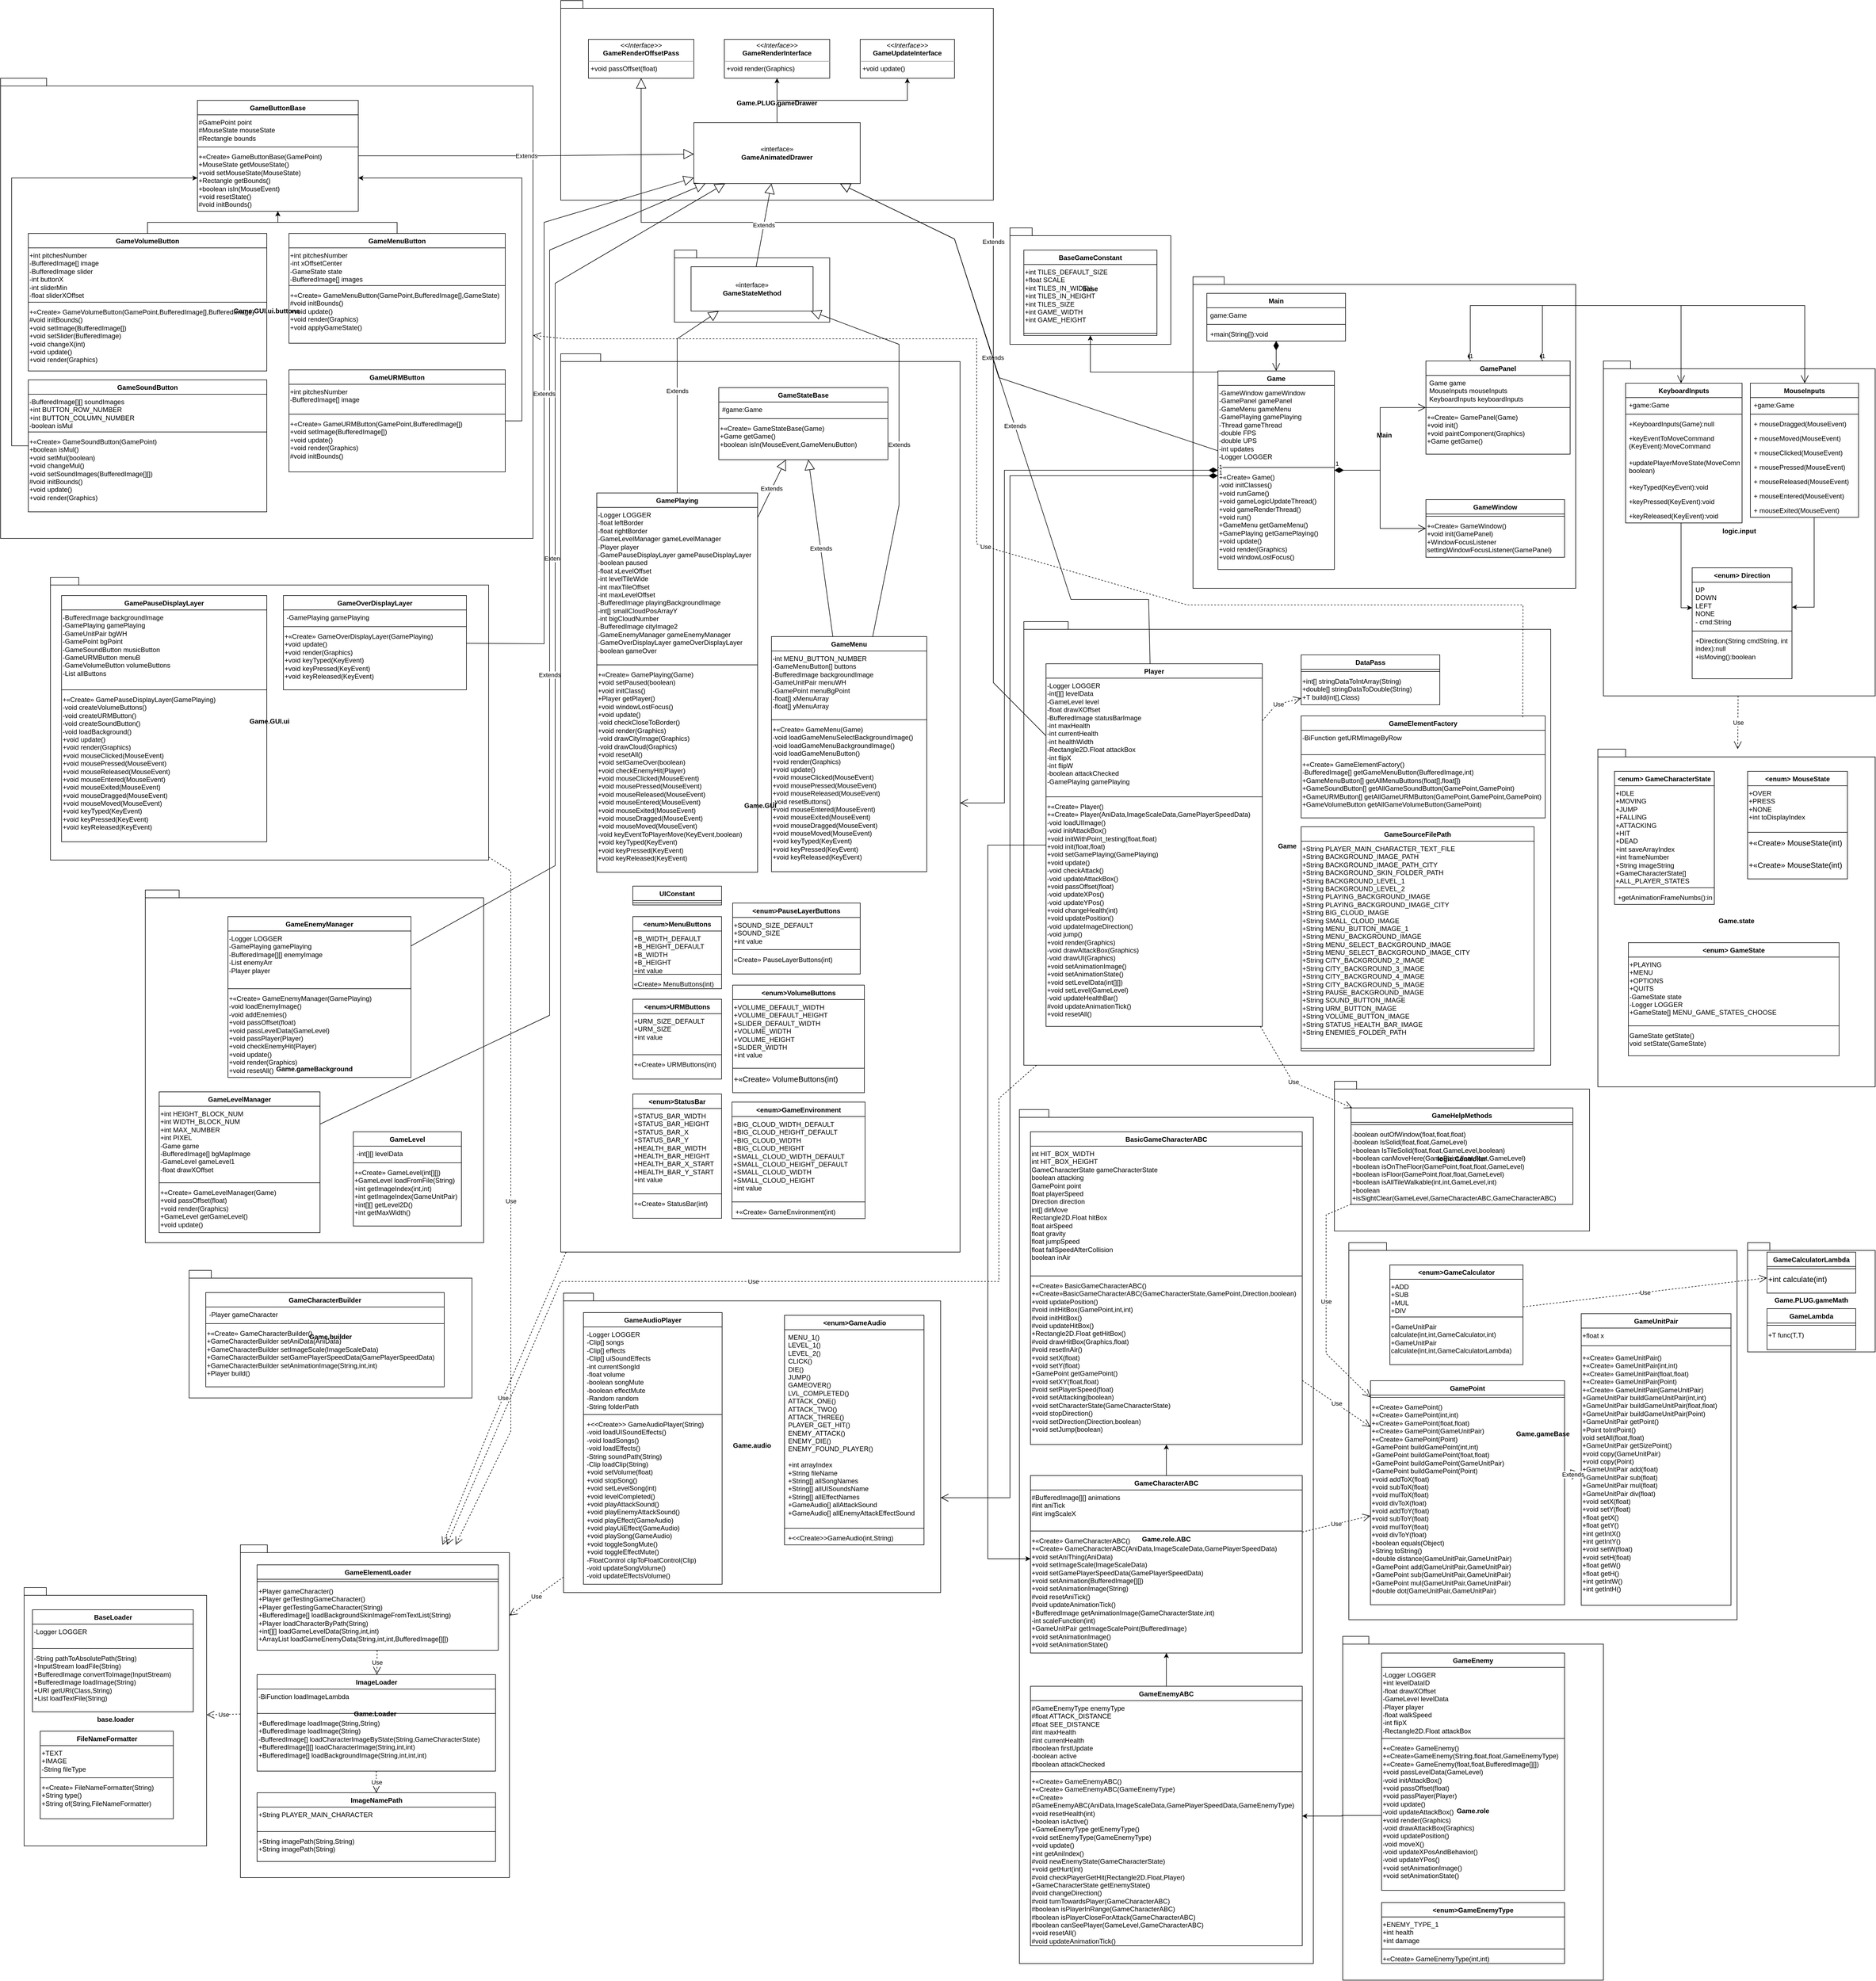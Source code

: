 <mxfile version="21.3.5" type="device">
  <diagram name="第 1 页" id="5wfCyomSjZ0sEKmMFy5Z">
    <mxGraphModel dx="1256" dy="2087" grid="1" gridSize="10" guides="1" tooltips="1" connect="1" arrows="1" fold="1" page="1" pageScale="1" pageWidth="827" pageHeight="1169" math="0" shadow="0">
      <root>
        <mxCell id="0" />
        <mxCell id="1" parent="0" />
        <mxCell id="d8FA0x2hpR9wpF5qPeEI-20" value="base" style="shape=folder;fontStyle=1;spacingTop=10;tabWidth=40;tabHeight=14;tabPosition=left;html=1;whiteSpace=wrap;" parent="1" vertex="1">
          <mxGeometry x="3430" y="-60" width="290" height="210" as="geometry" />
        </mxCell>
        <mxCell id="d8FA0x2hpR9wpF5qPeEI-1" value="Main" style="shape=folder;fontStyle=1;spacingTop=10;tabWidth=40;tabHeight=14;tabPosition=left;html=1;whiteSpace=wrap;" parent="1" vertex="1">
          <mxGeometry x="3760" y="28" width="690" height="562" as="geometry" />
        </mxCell>
        <mxCell id="d8FA0x2hpR9wpF5qPeEI-26" style="edgeStyle=orthogonalEdgeStyle;rounded=0;orthogonalLoop=1;jettySize=auto;html=1;" parent="1" source="d8FA0x2hpR9wpF5qPeEI-2" target="d8FA0x2hpR9wpF5qPeEI-21" edge="1">
          <mxGeometry relative="1" as="geometry">
            <Array as="points">
              <mxPoint x="3575" y="200" />
            </Array>
          </mxGeometry>
        </mxCell>
        <mxCell id="d8FA0x2hpR9wpF5qPeEI-2" value="Game" style="swimlane;fontStyle=1;align=center;verticalAlign=top;childLayout=stackLayout;horizontal=1;startSize=26;horizontalStack=0;resizeParent=1;resizeParentMax=0;resizeLast=0;collapsible=1;marginBottom=0;whiteSpace=wrap;html=1;" parent="1" vertex="1">
          <mxGeometry x="3805" y="198" width="210" height="358" as="geometry" />
        </mxCell>
        <mxCell id="d8FA0x2hpR9wpF5qPeEI-3" value="-GameWindow gameWindow&lt;br&gt;-GamePanel gamePanel&lt;br&gt;-GameMenu gameMenu&lt;br&gt;-GamePlaying gamePlaying&lt;br&gt;-Thread gameThread&lt;br&gt;-double FPS&lt;br&gt;-double UPS&lt;br&gt;-int updates&lt;br&gt;-Logger LOGGER" style="text;whiteSpace=wrap;html=1;" parent="d8FA0x2hpR9wpF5qPeEI-2" vertex="1">
          <mxGeometry y="26" width="210" height="144" as="geometry" />
        </mxCell>
        <mxCell id="d8FA0x2hpR9wpF5qPeEI-4" value="" style="line;strokeWidth=1;fillColor=none;align=left;verticalAlign=middle;spacingTop=-1;spacingLeft=3;spacingRight=3;rotatable=0;labelPosition=right;points=[];portConstraint=eastwest;strokeColor=inherit;" parent="d8FA0x2hpR9wpF5qPeEI-2" vertex="1">
          <mxGeometry y="170" width="210" height="8" as="geometry" />
        </mxCell>
        <mxCell id="d8FA0x2hpR9wpF5qPeEI-5" value="+«Create» Game()&lt;br&gt;-void initClasses()&lt;br&gt;+void runGame()&lt;br&gt;+void gameLogicUpdateThread()&lt;br&gt;+void gameRenderThread()&lt;br&gt;+void run()&lt;br&gt;+GameMenu getGameMenu()&lt;br&gt;+GamePlaying getGamePlaying()&lt;br&gt;+void update()&lt;br&gt;+void render(Graphics)&lt;br&gt;+void windowLostFocus()" style="text;whiteSpace=wrap;html=1;" parent="d8FA0x2hpR9wpF5qPeEI-2" vertex="1">
          <mxGeometry y="178" width="210" height="180" as="geometry" />
        </mxCell>
        <mxCell id="d8FA0x2hpR9wpF5qPeEI-6" value="GamePanel" style="swimlane;fontStyle=1;align=center;verticalAlign=top;childLayout=stackLayout;horizontal=1;startSize=26;horizontalStack=0;resizeParent=1;resizeParentMax=0;resizeLast=0;collapsible=1;marginBottom=0;whiteSpace=wrap;html=1;" parent="1" vertex="1">
          <mxGeometry x="4180" y="180" width="260" height="168" as="geometry" />
        </mxCell>
        <mxCell id="d8FA0x2hpR9wpF5qPeEI-7" value="&lt;div&gt;Game game&lt;/div&gt;&lt;div&gt;MouseInputs mouseInputs&lt;/div&gt;&lt;div&gt;KeyboardInputs keyboardInputs&lt;/div&gt;" style="text;strokeColor=none;fillColor=none;align=left;verticalAlign=top;spacingLeft=4;spacingRight=4;overflow=hidden;rotatable=0;points=[[0,0.5],[1,0.5]];portConstraint=eastwest;whiteSpace=wrap;html=1;" parent="d8FA0x2hpR9wpF5qPeEI-6" vertex="1">
          <mxGeometry y="26" width="260" height="54" as="geometry" />
        </mxCell>
        <mxCell id="d8FA0x2hpR9wpF5qPeEI-8" value="" style="line;strokeWidth=1;fillColor=none;align=left;verticalAlign=middle;spacingTop=-1;spacingLeft=3;spacingRight=3;rotatable=0;labelPosition=right;points=[];portConstraint=eastwest;strokeColor=inherit;" parent="d8FA0x2hpR9wpF5qPeEI-6" vertex="1">
          <mxGeometry y="80" width="260" height="8" as="geometry" />
        </mxCell>
        <mxCell id="d8FA0x2hpR9wpF5qPeEI-9" value="+«Create» GamePanel(Game)&lt;br&gt;+void init()&lt;br&gt;+void paintComponent(Graphics)&lt;br&gt;+Game getGame()" style="text;whiteSpace=wrap;html=1;" parent="d8FA0x2hpR9wpF5qPeEI-6" vertex="1">
          <mxGeometry y="88" width="260" height="80" as="geometry" />
        </mxCell>
        <mxCell id="d8FA0x2hpR9wpF5qPeEI-10" value="GameWindow" style="swimlane;fontStyle=1;align=center;verticalAlign=top;childLayout=stackLayout;horizontal=1;startSize=26;horizontalStack=0;resizeParent=1;resizeParentMax=0;resizeLast=0;collapsible=1;marginBottom=0;whiteSpace=wrap;html=1;" parent="1" vertex="1">
          <mxGeometry x="4180" y="430" width="250" height="104" as="geometry" />
        </mxCell>
        <mxCell id="d8FA0x2hpR9wpF5qPeEI-11" value="" style="line;strokeWidth=1;fillColor=none;align=left;verticalAlign=middle;spacingTop=-1;spacingLeft=3;spacingRight=3;rotatable=0;labelPosition=right;points=[];portConstraint=eastwest;strokeColor=inherit;" parent="d8FA0x2hpR9wpF5qPeEI-10" vertex="1">
          <mxGeometry y="26" width="250" height="8" as="geometry" />
        </mxCell>
        <mxCell id="d8FA0x2hpR9wpF5qPeEI-12" value="+«Create» GameWindow()&lt;br&gt;+void init(GamePanel)&lt;br&gt;+WindowFocusListener settingWindowFocusListener(GamePanel)" style="text;whiteSpace=wrap;html=1;" parent="d8FA0x2hpR9wpF5qPeEI-10" vertex="1">
          <mxGeometry y="34" width="250" height="70" as="geometry" />
        </mxCell>
        <mxCell id="d8FA0x2hpR9wpF5qPeEI-13" value="Main" style="swimlane;fontStyle=1;align=center;verticalAlign=top;childLayout=stackLayout;horizontal=1;startSize=26;horizontalStack=0;resizeParent=1;resizeParentMax=0;resizeLast=0;collapsible=1;marginBottom=0;whiteSpace=wrap;html=1;" parent="1" vertex="1">
          <mxGeometry x="3785" y="58" width="250" height="86" as="geometry" />
        </mxCell>
        <mxCell id="d8FA0x2hpR9wpF5qPeEI-14" value="game:Game" style="text;strokeColor=none;fillColor=none;align=left;verticalAlign=top;spacingLeft=4;spacingRight=4;overflow=hidden;rotatable=0;points=[[0,0.5],[1,0.5]];portConstraint=eastwest;whiteSpace=wrap;html=1;" parent="d8FA0x2hpR9wpF5qPeEI-13" vertex="1">
          <mxGeometry y="26" width="250" height="26" as="geometry" />
        </mxCell>
        <mxCell id="d8FA0x2hpR9wpF5qPeEI-15" value="" style="line;strokeWidth=1;fillColor=none;align=left;verticalAlign=middle;spacingTop=-1;spacingLeft=3;spacingRight=3;rotatable=0;labelPosition=right;points=[];portConstraint=eastwest;strokeColor=inherit;" parent="d8FA0x2hpR9wpF5qPeEI-13" vertex="1">
          <mxGeometry y="52" width="250" height="8" as="geometry" />
        </mxCell>
        <mxCell id="d8FA0x2hpR9wpF5qPeEI-16" value="+main(String[]):void" style="text;strokeColor=none;fillColor=none;align=left;verticalAlign=top;spacingLeft=4;spacingRight=4;overflow=hidden;rotatable=0;points=[[0,0.5],[1,0.5]];portConstraint=eastwest;whiteSpace=wrap;html=1;" parent="d8FA0x2hpR9wpF5qPeEI-13" vertex="1">
          <mxGeometry y="60" width="250" height="26" as="geometry" />
        </mxCell>
        <mxCell id="d8FA0x2hpR9wpF5qPeEI-17" value="1" style="endArrow=open;html=1;endSize=12;startArrow=diamondThin;startSize=14;startFill=1;edgeStyle=orthogonalEdgeStyle;align=left;verticalAlign=bottom;rounded=0;" parent="1" source="d8FA0x2hpR9wpF5qPeEI-2" target="d8FA0x2hpR9wpF5qPeEI-6" edge="1">
          <mxGeometry x="-1" y="3" relative="1" as="geometry">
            <mxPoint x="3920" y="461" as="sourcePoint" />
            <mxPoint x="3920" y="665" as="targetPoint" />
          </mxGeometry>
        </mxCell>
        <mxCell id="d8FA0x2hpR9wpF5qPeEI-18" value="1" style="endArrow=open;html=1;endSize=12;startArrow=diamondThin;startSize=14;startFill=1;edgeStyle=orthogonalEdgeStyle;align=left;verticalAlign=bottom;rounded=0;" parent="1" source="d8FA0x2hpR9wpF5qPeEI-2" target="d8FA0x2hpR9wpF5qPeEI-10" edge="1">
          <mxGeometry x="-1" y="3" relative="1" as="geometry">
            <mxPoint x="3930" y="471" as="sourcePoint" />
            <mxPoint x="3930" y="675" as="targetPoint" />
          </mxGeometry>
        </mxCell>
        <mxCell id="d8FA0x2hpR9wpF5qPeEI-19" value="1" style="endArrow=open;html=1;endSize=12;startArrow=diamondThin;startSize=14;startFill=1;edgeStyle=orthogonalEdgeStyle;align=left;verticalAlign=bottom;rounded=0;" parent="1" source="d8FA0x2hpR9wpF5qPeEI-13" target="d8FA0x2hpR9wpF5qPeEI-2" edge="1">
          <mxGeometry x="-1" y="-1007" relative="1" as="geometry">
            <mxPoint x="3892.48" y="172" as="sourcePoint" />
            <mxPoint x="4127.48" y="317" as="targetPoint" />
            <mxPoint x="77" y="-386" as="offset" />
          </mxGeometry>
        </mxCell>
        <mxCell id="d8FA0x2hpR9wpF5qPeEI-21" value="BaseGameConstant" style="swimlane;fontStyle=1;align=center;verticalAlign=top;childLayout=stackLayout;horizontal=1;startSize=26;horizontalStack=0;resizeParent=1;resizeParentMax=0;resizeLast=0;collapsible=1;marginBottom=0;whiteSpace=wrap;html=1;" parent="1" vertex="1">
          <mxGeometry x="3455" y="-20" width="240" height="154" as="geometry" />
        </mxCell>
        <mxCell id="d8FA0x2hpR9wpF5qPeEI-22" value="+int TILES_DEFAULT_SIZE&lt;br&gt;+float SCALE&lt;br&gt;+int TILES_IN_WIDTH&lt;br&gt;+int TILES_IN_HEIGHT&lt;br&gt;+int TILES_SIZE&lt;br&gt;+int GAME_WIDTH&lt;br&gt;+int GAME_HEIGHT" style="text;whiteSpace=wrap;html=1;" parent="d8FA0x2hpR9wpF5qPeEI-21" vertex="1">
          <mxGeometry y="26" width="240" height="120" as="geometry" />
        </mxCell>
        <mxCell id="d8FA0x2hpR9wpF5qPeEI-23" value="" style="line;strokeWidth=1;fillColor=none;align=left;verticalAlign=middle;spacingTop=-1;spacingLeft=3;spacingRight=3;rotatable=0;labelPosition=right;points=[];portConstraint=eastwest;strokeColor=inherit;" parent="d8FA0x2hpR9wpF5qPeEI-21" vertex="1">
          <mxGeometry y="146" width="240" height="8" as="geometry" />
        </mxCell>
        <mxCell id="d8FA0x2hpR9wpF5qPeEI-31" value="logic.input" style="shape=folder;fontStyle=1;spacingTop=10;tabWidth=40;tabHeight=14;tabPosition=left;html=1;whiteSpace=wrap;" parent="1" vertex="1">
          <mxGeometry x="4500" y="180" width="490" height="604" as="geometry" />
        </mxCell>
        <mxCell id="d8FA0x2hpR9wpF5qPeEI-32" value="MouseInputs" style="swimlane;fontStyle=1;align=center;verticalAlign=top;childLayout=stackLayout;horizontal=1;startSize=26;horizontalStack=0;resizeParent=1;resizeParentMax=0;resizeLast=0;collapsible=1;marginBottom=0;whiteSpace=wrap;html=1;" parent="1" vertex="1">
          <mxGeometry x="4765" y="220" width="195" height="242" as="geometry" />
        </mxCell>
        <mxCell id="d8FA0x2hpR9wpF5qPeEI-33" value="+game:Game" style="text;strokeColor=none;fillColor=none;align=left;verticalAlign=top;spacingLeft=4;spacingRight=4;overflow=hidden;rotatable=0;points=[[0,0.5],[1,0.5]];portConstraint=eastwest;whiteSpace=wrap;html=1;" parent="d8FA0x2hpR9wpF5qPeEI-32" vertex="1">
          <mxGeometry y="26" width="195" height="26" as="geometry" />
        </mxCell>
        <mxCell id="d8FA0x2hpR9wpF5qPeEI-34" value="" style="line;strokeWidth=1;fillColor=none;align=left;verticalAlign=middle;spacingTop=-1;spacingLeft=3;spacingRight=3;rotatable=0;labelPosition=right;points=[];portConstraint=eastwest;strokeColor=inherit;" parent="d8FA0x2hpR9wpF5qPeEI-32" vertex="1">
          <mxGeometry y="52" width="195" height="8" as="geometry" />
        </mxCell>
        <mxCell id="d8FA0x2hpR9wpF5qPeEI-35" value="+ mouseDragged(&lt;span class=&quot;pl-smi&quot;&gt;MouseEvent&lt;/span&gt;)" style="text;strokeColor=none;fillColor=none;align=left;verticalAlign=top;spacingLeft=4;spacingRight=4;overflow=hidden;rotatable=0;points=[[0,0.5],[1,0.5]];portConstraint=eastwest;whiteSpace=wrap;html=1;" parent="d8FA0x2hpR9wpF5qPeEI-32" vertex="1">
          <mxGeometry y="60" width="195" height="26" as="geometry" />
        </mxCell>
        <mxCell id="d8FA0x2hpR9wpF5qPeEI-36" value="+ mouseMoved(&lt;span class=&quot;pl-smi&quot;&gt;MouseEvent&lt;/span&gt;)" style="text;strokeColor=none;fillColor=none;align=left;verticalAlign=top;spacingLeft=4;spacingRight=4;overflow=hidden;rotatable=0;points=[[0,0.5],[1,0.5]];portConstraint=eastwest;whiteSpace=wrap;html=1;" parent="d8FA0x2hpR9wpF5qPeEI-32" vertex="1">
          <mxGeometry y="86" width="195" height="26" as="geometry" />
        </mxCell>
        <mxCell id="d8FA0x2hpR9wpF5qPeEI-37" value="+ mouseClicked(&lt;span class=&quot;pl-smi&quot;&gt;MouseEvent&lt;/span&gt;)" style="text;strokeColor=none;fillColor=none;align=left;verticalAlign=top;spacingLeft=4;spacingRight=4;overflow=hidden;rotatable=0;points=[[0,0.5],[1,0.5]];portConstraint=eastwest;whiteSpace=wrap;html=1;" parent="d8FA0x2hpR9wpF5qPeEI-32" vertex="1">
          <mxGeometry y="112" width="195" height="26" as="geometry" />
        </mxCell>
        <mxCell id="d8FA0x2hpR9wpF5qPeEI-38" value="+ mousePressed(&lt;span class=&quot;pl-smi&quot;&gt;MouseEvent&lt;/span&gt;)" style="text;strokeColor=none;fillColor=none;align=left;verticalAlign=top;spacingLeft=4;spacingRight=4;overflow=hidden;rotatable=0;points=[[0,0.5],[1,0.5]];portConstraint=eastwest;whiteSpace=wrap;html=1;" parent="d8FA0x2hpR9wpF5qPeEI-32" vertex="1">
          <mxGeometry y="138" width="195" height="26" as="geometry" />
        </mxCell>
        <mxCell id="d8FA0x2hpR9wpF5qPeEI-39" value="+ mouseReleased(&lt;span class=&quot;pl-smi&quot;&gt;MouseEvent&lt;/span&gt;)" style="text;strokeColor=none;fillColor=none;align=left;verticalAlign=top;spacingLeft=4;spacingRight=4;overflow=hidden;rotatable=0;points=[[0,0.5],[1,0.5]];portConstraint=eastwest;whiteSpace=wrap;html=1;" parent="d8FA0x2hpR9wpF5qPeEI-32" vertex="1">
          <mxGeometry y="164" width="195" height="26" as="geometry" />
        </mxCell>
        <mxCell id="d8FA0x2hpR9wpF5qPeEI-40" value="&lt;div&gt;+ mouseEntered(&lt;span class=&quot;pl-smi&quot;&gt;MouseEvent&lt;/span&gt;)&lt;/div&gt;" style="text;strokeColor=none;fillColor=none;align=left;verticalAlign=top;spacingLeft=4;spacingRight=4;overflow=hidden;rotatable=0;points=[[0,0.5],[1,0.5]];portConstraint=eastwest;whiteSpace=wrap;html=1;" parent="d8FA0x2hpR9wpF5qPeEI-32" vertex="1">
          <mxGeometry y="190" width="195" height="26" as="geometry" />
        </mxCell>
        <mxCell id="d8FA0x2hpR9wpF5qPeEI-41" value="+ mouseExited(&lt;span class=&quot;pl-smi&quot;&gt;MouseEvent&lt;/span&gt;)" style="text;strokeColor=none;fillColor=none;align=left;verticalAlign=top;spacingLeft=4;spacingRight=4;overflow=hidden;rotatable=0;points=[[0,0.5],[1,0.5]];portConstraint=eastwest;whiteSpace=wrap;html=1;" parent="d8FA0x2hpR9wpF5qPeEI-32" vertex="1">
          <mxGeometry y="216" width="195" height="26" as="geometry" />
        </mxCell>
        <mxCell id="d8FA0x2hpR9wpF5qPeEI-42" style="edgeStyle=orthogonalEdgeStyle;rounded=0;orthogonalLoop=1;jettySize=auto;html=1;" parent="1" source="d8FA0x2hpR9wpF5qPeEI-43" target="d8FA0x2hpR9wpF5qPeEI-52" edge="1">
          <mxGeometry relative="1" as="geometry">
            <Array as="points">
              <mxPoint x="4640" y="625" />
            </Array>
          </mxGeometry>
        </mxCell>
        <mxCell id="d8FA0x2hpR9wpF5qPeEI-43" value="KeyboardInputs" style="swimlane;fontStyle=1;align=center;verticalAlign=top;childLayout=stackLayout;horizontal=1;startSize=26;horizontalStack=0;resizeParent=1;resizeParentMax=0;resizeLast=0;collapsible=1;marginBottom=0;whiteSpace=wrap;html=1;" parent="1" vertex="1">
          <mxGeometry x="4540" y="220" width="210" height="252" as="geometry" />
        </mxCell>
        <mxCell id="d8FA0x2hpR9wpF5qPeEI-44" value="+game:Game" style="text;strokeColor=none;fillColor=none;align=left;verticalAlign=top;spacingLeft=4;spacingRight=4;overflow=hidden;rotatable=0;points=[[0,0.5],[1,0.5]];portConstraint=eastwest;whiteSpace=wrap;html=1;" parent="d8FA0x2hpR9wpF5qPeEI-43" vertex="1">
          <mxGeometry y="26" width="210" height="26" as="geometry" />
        </mxCell>
        <mxCell id="d8FA0x2hpR9wpF5qPeEI-45" value="" style="line;strokeWidth=1;fillColor=none;align=left;verticalAlign=middle;spacingTop=-1;spacingLeft=3;spacingRight=3;rotatable=0;labelPosition=right;points=[];portConstraint=eastwest;strokeColor=inherit;" parent="d8FA0x2hpR9wpF5qPeEI-43" vertex="1">
          <mxGeometry y="52" width="210" height="8" as="geometry" />
        </mxCell>
        <mxCell id="d8FA0x2hpR9wpF5qPeEI-46" value="+KeyboardInputs(&lt;span class=&quot;pl-smi&quot;&gt;Game&lt;/span&gt;):null" style="text;strokeColor=none;fillColor=none;align=left;verticalAlign=top;spacingLeft=4;spacingRight=4;overflow=hidden;rotatable=0;points=[[0,0.5],[1,0.5]];portConstraint=eastwest;whiteSpace=wrap;html=1;" parent="d8FA0x2hpR9wpF5qPeEI-43" vertex="1">
          <mxGeometry y="60" width="210" height="26" as="geometry" />
        </mxCell>
        <mxCell id="d8FA0x2hpR9wpF5qPeEI-47" value="+keyEventToMoveCommand&lt;br&gt;(&lt;span class=&quot;pl-smi&quot;&gt;KeyEvent&lt;/span&gt;):MoveCommand" style="text;strokeColor=none;fillColor=none;align=left;verticalAlign=top;spacingLeft=4;spacingRight=4;overflow=hidden;rotatable=0;points=[[0,0.5],[1,0.5]];portConstraint=eastwest;whiteSpace=wrap;html=1;" parent="d8FA0x2hpR9wpF5qPeEI-43" vertex="1">
          <mxGeometry y="86" width="210" height="44" as="geometry" />
        </mxCell>
        <mxCell id="d8FA0x2hpR9wpF5qPeEI-48" value="+updatePlayerMoveState(&lt;span class=&quot;pl-smi&quot;&gt;MoveCommand&lt;/span&gt;, &lt;span class=&quot;pl-smi&quot;&gt;boolean&lt;/span&gt;)" style="text;strokeColor=none;fillColor=none;align=left;verticalAlign=top;spacingLeft=4;spacingRight=4;overflow=hidden;rotatable=0;points=[[0,0.5],[1,0.5]];portConstraint=eastwest;whiteSpace=wrap;html=1;" parent="d8FA0x2hpR9wpF5qPeEI-43" vertex="1">
          <mxGeometry y="130" width="210" height="44" as="geometry" />
        </mxCell>
        <mxCell id="d8FA0x2hpR9wpF5qPeEI-49" value="+keyTyped(&lt;span class=&quot;pl-smi&quot;&gt;KeyEvent&lt;/span&gt;):void" style="text;strokeColor=none;fillColor=none;align=left;verticalAlign=top;spacingLeft=4;spacingRight=4;overflow=hidden;rotatable=0;points=[[0,0.5],[1,0.5]];portConstraint=eastwest;whiteSpace=wrap;html=1;" parent="d8FA0x2hpR9wpF5qPeEI-43" vertex="1">
          <mxGeometry y="174" width="210" height="26" as="geometry" />
        </mxCell>
        <mxCell id="d8FA0x2hpR9wpF5qPeEI-50" value="+keyPressed(&lt;span class=&quot;pl-smi&quot;&gt;KeyEvent&lt;/span&gt;):void" style="text;strokeColor=none;fillColor=none;align=left;verticalAlign=top;spacingLeft=4;spacingRight=4;overflow=hidden;rotatable=0;points=[[0,0.5],[1,0.5]];portConstraint=eastwest;whiteSpace=wrap;html=1;" parent="d8FA0x2hpR9wpF5qPeEI-43" vertex="1">
          <mxGeometry y="200" width="210" height="26" as="geometry" />
        </mxCell>
        <mxCell id="d8FA0x2hpR9wpF5qPeEI-51" value="+keyReleased(&lt;span class=&quot;pl-smi&quot;&gt;KeyEvent&lt;/span&gt;):void" style="text;strokeColor=none;fillColor=none;align=left;verticalAlign=top;spacingLeft=4;spacingRight=4;overflow=hidden;rotatable=0;points=[[0,0.5],[1,0.5]];portConstraint=eastwest;whiteSpace=wrap;html=1;" parent="d8FA0x2hpR9wpF5qPeEI-43" vertex="1">
          <mxGeometry y="226" width="210" height="26" as="geometry" />
        </mxCell>
        <mxCell id="d8FA0x2hpR9wpF5qPeEI-52" value="&amp;lt;enum&amp;gt;&amp;nbsp;Direction" style="swimlane;fontStyle=1;align=center;verticalAlign=top;childLayout=stackLayout;horizontal=1;startSize=26;horizontalStack=0;resizeParent=1;resizeParentMax=0;resizeLast=0;collapsible=1;marginBottom=0;whiteSpace=wrap;html=1;" parent="1" vertex="1">
          <mxGeometry x="4660" y="553" width="180" height="200" as="geometry" />
        </mxCell>
        <mxCell id="d8FA0x2hpR9wpF5qPeEI-53" value="&lt;div&gt;UP&lt;/div&gt;&lt;div&gt;DOWN&lt;/div&gt;&lt;div&gt;LEFT&lt;/div&gt;&lt;div&gt;NONE&lt;br&gt;&lt;/div&gt;- cmd:String" style="text;strokeColor=none;fillColor=none;align=left;verticalAlign=top;spacingLeft=4;spacingRight=4;overflow=hidden;rotatable=0;points=[[0,0.5],[1,0.5]];portConstraint=eastwest;whiteSpace=wrap;html=1;" parent="d8FA0x2hpR9wpF5qPeEI-52" vertex="1">
          <mxGeometry y="26" width="180" height="84" as="geometry" />
        </mxCell>
        <mxCell id="d8FA0x2hpR9wpF5qPeEI-54" value="" style="line;strokeWidth=1;fillColor=none;align=left;verticalAlign=middle;spacingTop=-1;spacingLeft=3;spacingRight=3;rotatable=0;labelPosition=right;points=[];portConstraint=eastwest;strokeColor=inherit;" parent="d8FA0x2hpR9wpF5qPeEI-52" vertex="1">
          <mxGeometry y="110" width="180" height="8" as="geometry" />
        </mxCell>
        <mxCell id="d8FA0x2hpR9wpF5qPeEI-55" value="+Direction(String cmdString, int index):null&lt;br&gt;+isMoving():boolean" style="text;strokeColor=none;fillColor=none;align=left;verticalAlign=top;spacingLeft=4;spacingRight=4;overflow=hidden;rotatable=0;points=[[0,0.5],[1,0.5]];portConstraint=eastwest;whiteSpace=wrap;html=1;" parent="d8FA0x2hpR9wpF5qPeEI-52" vertex="1">
          <mxGeometry y="118" width="180" height="82" as="geometry" />
        </mxCell>
        <mxCell id="d8FA0x2hpR9wpF5qPeEI-56" style="edgeStyle=orthogonalEdgeStyle;rounded=0;orthogonalLoop=1;jettySize=auto;html=1;" parent="1" source="d8FA0x2hpR9wpF5qPeEI-41" target="d8FA0x2hpR9wpF5qPeEI-52" edge="1">
          <mxGeometry relative="1" as="geometry">
            <Array as="points">
              <mxPoint x="4880" y="624" />
            </Array>
          </mxGeometry>
        </mxCell>
        <mxCell id="d8FA0x2hpR9wpF5qPeEI-57" value="1" style="endArrow=open;html=1;endSize=12;startArrow=diamondThin;startSize=14;startFill=1;edgeStyle=orthogonalEdgeStyle;align=left;verticalAlign=bottom;rounded=0;" parent="1" source="d8FA0x2hpR9wpF5qPeEI-6" target="d8FA0x2hpR9wpF5qPeEI-43" edge="1">
          <mxGeometry x="-1" y="3" relative="1" as="geometry">
            <mxPoint x="4025" y="387" as="sourcePoint" />
            <mxPoint x="4190" y="492" as="targetPoint" />
            <Array as="points">
              <mxPoint x="4390" y="80" />
              <mxPoint x="4640" y="80" />
            </Array>
          </mxGeometry>
        </mxCell>
        <mxCell id="d8FA0x2hpR9wpF5qPeEI-58" value="1" style="endArrow=open;html=1;endSize=12;startArrow=diamondThin;startSize=14;startFill=1;edgeStyle=orthogonalEdgeStyle;align=left;verticalAlign=bottom;rounded=0;" parent="1" source="d8FA0x2hpR9wpF5qPeEI-6" target="d8FA0x2hpR9wpF5qPeEI-32" edge="1">
          <mxGeometry x="-1" y="3" relative="1" as="geometry">
            <mxPoint x="4260" y="190" as="sourcePoint" />
            <mxPoint x="4670" y="230" as="targetPoint" />
            <Array as="points">
              <mxPoint x="4260" y="80" />
              <mxPoint x="4863" y="80" />
            </Array>
          </mxGeometry>
        </mxCell>
        <mxCell id="d8FA0x2hpR9wpF5qPeEI-60" value="Game.state" style="shape=folder;fontStyle=1;spacingTop=10;tabWidth=40;tabHeight=14;tabPosition=left;html=1;whiteSpace=wrap;" parent="1" vertex="1">
          <mxGeometry x="4490" y="880" width="500" height="609" as="geometry" />
        </mxCell>
        <mxCell id="d8FA0x2hpR9wpF5qPeEI-61" value="&amp;lt;enum&amp;gt;&amp;nbsp;GameCharacterState" style="swimlane;fontStyle=1;align=center;verticalAlign=top;childLayout=stackLayout;horizontal=1;startSize=26;horizontalStack=0;resizeParent=1;resizeParentMax=0;resizeLast=0;collapsible=1;marginBottom=0;whiteSpace=wrap;html=1;" parent="1" vertex="1">
          <mxGeometry x="4520" y="920" width="180" height="240" as="geometry">
            <mxRectangle x="900" y="840" width="110" height="40" as="alternateBounds" />
          </mxGeometry>
        </mxCell>
        <mxCell id="d8FA0x2hpR9wpF5qPeEI-62" value="+IDLE&lt;br&gt;+MOVING&lt;br&gt;+JUMP&lt;br&gt;+FALLING&lt;br&gt;+ATTACKING&lt;br&gt;+HIT&lt;br&gt;+DEAD&lt;br&gt;+int saveArrayIndex&lt;br&gt;+int frameNumber&lt;br&gt;+String imageString&lt;br&gt;+GameCharacterState[] +ALL_PLAYER_STATES" style="text;whiteSpace=wrap;html=1;" parent="d8FA0x2hpR9wpF5qPeEI-61" vertex="1">
          <mxGeometry y="26" width="180" height="180" as="geometry" />
        </mxCell>
        <mxCell id="d8FA0x2hpR9wpF5qPeEI-63" value="" style="line;strokeWidth=1;fillColor=none;align=left;verticalAlign=middle;spacingTop=-1;spacingLeft=3;spacingRight=3;rotatable=0;labelPosition=right;points=[];portConstraint=eastwest;strokeColor=inherit;" parent="d8FA0x2hpR9wpF5qPeEI-61" vertex="1">
          <mxGeometry y="206" width="180" height="8" as="geometry" />
        </mxCell>
        <mxCell id="d8FA0x2hpR9wpF5qPeEI-64" value="+getAnimationFrameNumbs():int" style="text;strokeColor=none;fillColor=none;align=left;verticalAlign=top;spacingLeft=4;spacingRight=4;overflow=hidden;rotatable=0;points=[[0,0.5],[1,0.5]];portConstraint=eastwest;whiteSpace=wrap;html=1;" parent="d8FA0x2hpR9wpF5qPeEI-61" vertex="1">
          <mxGeometry y="214" width="180" height="26" as="geometry" />
        </mxCell>
        <mxCell id="d8FA0x2hpR9wpF5qPeEI-65" value="&amp;lt;enum&amp;gt;&amp;nbsp;GameState" style="swimlane;fontStyle=1;align=center;verticalAlign=top;childLayout=stackLayout;horizontal=1;startSize=26;horizontalStack=0;resizeParent=1;resizeParentMax=0;resizeLast=0;collapsible=1;marginBottom=0;whiteSpace=wrap;html=1;" parent="1" vertex="1">
          <mxGeometry x="4545" y="1229" width="380" height="204" as="geometry">
            <mxRectangle x="900" y="840" width="110" height="40" as="alternateBounds" />
          </mxGeometry>
        </mxCell>
        <mxCell id="d8FA0x2hpR9wpF5qPeEI-66" value="+PLAYING&lt;br&gt;+MENU&lt;br&gt;+OPTIONS&lt;br&gt;+QUITS&lt;br&gt;-GameState state&lt;br&gt;-Logger LOGGER&lt;br&gt;+GameState[] MENU_GAME_STATES_CHOOSE" style="text;whiteSpace=wrap;html=1;" parent="d8FA0x2hpR9wpF5qPeEI-65" vertex="1">
          <mxGeometry y="26" width="380" height="120" as="geometry" />
        </mxCell>
        <mxCell id="d8FA0x2hpR9wpF5qPeEI-67" value="" style="line;strokeWidth=1;fillColor=none;align=left;verticalAlign=middle;spacingTop=-1;spacingLeft=3;spacingRight=3;rotatable=0;labelPosition=right;points=[];portConstraint=eastwest;strokeColor=inherit;" parent="d8FA0x2hpR9wpF5qPeEI-65" vertex="1">
          <mxGeometry y="146" width="380" height="8" as="geometry" />
        </mxCell>
        <mxCell id="d8FA0x2hpR9wpF5qPeEI-68" value="GameState getState()&#xa;void setState(GameState)" style="text;whiteSpace=wrap;html=1;" parent="d8FA0x2hpR9wpF5qPeEI-65" vertex="1">
          <mxGeometry y="154" width="380" height="50" as="geometry" />
        </mxCell>
        <mxCell id="d8FA0x2hpR9wpF5qPeEI-69" value="&amp;lt;enum&amp;gt;&amp;nbsp;MouseState" style="swimlane;fontStyle=1;align=center;verticalAlign=top;childLayout=stackLayout;horizontal=1;startSize=26;horizontalStack=0;resizeParent=1;resizeParentMax=0;resizeLast=0;collapsible=1;marginBottom=0;whiteSpace=wrap;html=1;" parent="1" vertex="1">
          <mxGeometry x="4760" y="920" width="180" height="194" as="geometry">
            <mxRectangle x="900" y="840" width="110" height="40" as="alternateBounds" />
          </mxGeometry>
        </mxCell>
        <mxCell id="d8FA0x2hpR9wpF5qPeEI-70" value="+OVER&lt;br&gt;+PRESS&lt;br&gt;+NONE&lt;br&gt;+int toDisplayIndex" style="text;whiteSpace=wrap;html=1;" parent="d8FA0x2hpR9wpF5qPeEI-69" vertex="1">
          <mxGeometry y="26" width="180" height="80" as="geometry" />
        </mxCell>
        <mxCell id="d8FA0x2hpR9wpF5qPeEI-71" value="" style="line;strokeWidth=1;fillColor=none;align=left;verticalAlign=middle;spacingTop=-1;spacingLeft=3;spacingRight=3;rotatable=0;labelPosition=right;points=[];portConstraint=eastwest;strokeColor=inherit;" parent="d8FA0x2hpR9wpF5qPeEI-69" vertex="1">
          <mxGeometry y="106" width="180" height="8" as="geometry" />
        </mxCell>
        <mxCell id="d8FA0x2hpR9wpF5qPeEI-72" value="&lt;span style=&quot;color: rgb(0, 0, 0); font-family: sans-serif; font-size: 14px; font-style: normal; font-variant-ligatures: normal; font-variant-caps: normal; font-weight: 400; letter-spacing: normal; orphans: 2; text-align: start; text-indent: 0px; text-transform: none; widows: 2; word-spacing: 0px; -webkit-text-stroke-width: 0px; background-color: rgb(255, 255, 255); text-decoration-thickness: initial; text-decoration-style: initial; text-decoration-color: initial; float: none; display: inline !important;&quot;&gt;+«Create» MouseState(int)&lt;/span&gt;" style="text;whiteSpace=wrap;html=1;" parent="d8FA0x2hpR9wpF5qPeEI-69" vertex="1">
          <mxGeometry y="114" width="180" height="40" as="geometry" />
        </mxCell>
        <mxCell id="d8FA0x2hpR9wpF5qPeEI-73" value="&lt;span style=&quot;color: rgb(0, 0, 0); font-family: sans-serif; font-size: 14px; font-style: normal; font-variant-ligatures: normal; font-variant-caps: normal; font-weight: 400; letter-spacing: normal; orphans: 2; text-align: start; text-indent: 0px; text-transform: none; widows: 2; word-spacing: 0px; -webkit-text-stroke-width: 0px; background-color: rgb(255, 255, 255); text-decoration-thickness: initial; text-decoration-style: initial; text-decoration-color: initial; float: none; display: inline !important;&quot;&gt;+«Create» MouseState(int)&lt;/span&gt;" style="text;whiteSpace=wrap;html=1;" parent="d8FA0x2hpR9wpF5qPeEI-69" vertex="1">
          <mxGeometry y="154" width="180" height="40" as="geometry" />
        </mxCell>
        <mxCell id="d8FA0x2hpR9wpF5qPeEI-74" value="Use" style="endArrow=open;endSize=12;dashed=1;html=1;rounded=0;" parent="1" source="d8FA0x2hpR9wpF5qPeEI-31" target="d8FA0x2hpR9wpF5qPeEI-60" edge="1">
          <mxGeometry width="160" relative="1" as="geometry">
            <mxPoint x="4760" y="950" as="sourcePoint" />
            <mxPoint x="4920" y="950" as="targetPoint" />
          </mxGeometry>
        </mxCell>
        <mxCell id="d8FA0x2hpR9wpF5qPeEI-89" value="Game" style="shape=folder;fontStyle=1;spacingTop=10;tabWidth=40;tabHeight=14;tabPosition=left;html=1;whiteSpace=wrap;" parent="1" vertex="1">
          <mxGeometry x="3455" y="650" width="950" height="800" as="geometry" />
        </mxCell>
        <mxCell id="d8FA0x2hpR9wpF5qPeEI-90" value="Player" style="swimlane;fontStyle=1;align=center;verticalAlign=top;childLayout=stackLayout;horizontal=1;startSize=26;horizontalStack=0;resizeParent=1;resizeParentMax=0;resizeLast=0;collapsible=1;marginBottom=0;whiteSpace=wrap;html=1;" parent="1" vertex="1">
          <mxGeometry x="3495" y="726" width="390" height="654" as="geometry" />
        </mxCell>
        <mxCell id="d8FA0x2hpR9wpF5qPeEI-91" value="-Logger LOGGER&lt;br&gt;-int[][] levelData&lt;br&gt;-GameLevel level&lt;br&gt;-float drawXOffset&lt;br&gt;-BufferedImage statusBarImage&lt;br&gt;-int maxHealth&lt;br&gt;-int currentHealth&lt;br&gt;-int healthWidth&lt;br&gt;-Rectangle2D.Float attackBox&lt;br&gt;-int flipX&lt;br&gt;-int flipW&lt;br&gt;-boolean attackChecked&lt;br&gt;-GamePlaying gamePlaying" style="text;whiteSpace=wrap;html=1;" parent="d8FA0x2hpR9wpF5qPeEI-90" vertex="1">
          <mxGeometry y="26" width="390" height="210" as="geometry" />
        </mxCell>
        <mxCell id="d8FA0x2hpR9wpF5qPeEI-92" value="" style="line;strokeWidth=1;fillColor=none;align=left;verticalAlign=middle;spacingTop=-1;spacingLeft=3;spacingRight=3;rotatable=0;labelPosition=right;points=[];portConstraint=eastwest;strokeColor=inherit;" parent="d8FA0x2hpR9wpF5qPeEI-90" vertex="1">
          <mxGeometry y="236" width="390" height="8" as="geometry" />
        </mxCell>
        <mxCell id="d8FA0x2hpR9wpF5qPeEI-93" value="+«Create» Player()&lt;br&gt;+«Create» Player(AniData,ImageScaleData,GamePlayerSpeedData)&lt;br&gt;-void loadUIImage()&lt;br&gt;-void initAttackBox()&lt;br&gt;+void initWithPoint_testing(float,float)&lt;br&gt;+void init(float,float)&lt;br&gt;+void setGamePlaying(GamePlaying)&lt;br&gt;+void update()&lt;br&gt;-void checkAttack()&lt;br&gt;-void updateAttackBox()&lt;br&gt;+void passOffset(float)&lt;br&gt;-void updateXPos()&lt;br&gt;-void updateYPos()&lt;br&gt;+void changeHealth(int)&lt;br&gt;+void updatePosition()&lt;br&gt;-void updateImageDirection()&lt;br&gt;-void jump()&lt;br&gt;+void render(Graphics)&lt;br&gt;-void drawAttackBox(Graphics)&lt;br&gt;-void drawUI(Graphics)&lt;br&gt;+void setAnimationImage()&lt;br&gt;+void setAnimationState()&lt;br&gt;+void setLevelData(int[][])&lt;br&gt;+void setLevel(GameLevel)&lt;br&gt;-void updateHealthBar()&lt;br&gt;#void updateAnimationTick()&lt;br&gt;+void resetAll()" style="text;whiteSpace=wrap;html=1;" parent="d8FA0x2hpR9wpF5qPeEI-90" vertex="1">
          <mxGeometry y="244" width="390" height="410" as="geometry" />
        </mxCell>
        <mxCell id="d8FA0x2hpR9wpF5qPeEI-94" value="DataPass" style="swimlane;fontStyle=1;align=center;verticalAlign=top;childLayout=stackLayout;horizontal=1;startSize=26;horizontalStack=0;resizeParent=1;resizeParentMax=0;resizeLast=0;collapsible=1;marginBottom=0;whiteSpace=wrap;html=1;" parent="1" vertex="1">
          <mxGeometry x="3955" y="710" width="250" height="90" as="geometry" />
        </mxCell>
        <mxCell id="d8FA0x2hpR9wpF5qPeEI-95" value="" style="line;strokeWidth=1;fillColor=none;align=left;verticalAlign=middle;spacingTop=-1;spacingLeft=3;spacingRight=3;rotatable=0;labelPosition=right;points=[];portConstraint=eastwest;strokeColor=inherit;" parent="d8FA0x2hpR9wpF5qPeEI-94" vertex="1">
          <mxGeometry y="26" width="250" height="8" as="geometry" />
        </mxCell>
        <mxCell id="d8FA0x2hpR9wpF5qPeEI-96" value="+int[] stringDataToIntArray(String)&lt;br&gt;+double[] stringDataToDouble(String)&lt;br&gt;+T build(int[],Class)" style="text;whiteSpace=wrap;html=1;" parent="d8FA0x2hpR9wpF5qPeEI-94" vertex="1">
          <mxGeometry y="34" width="250" height="56" as="geometry" />
        </mxCell>
        <mxCell id="d8FA0x2hpR9wpF5qPeEI-97" value="GameElementFactory" style="swimlane;fontStyle=1;align=center;verticalAlign=top;childLayout=stackLayout;horizontal=1;startSize=26;horizontalStack=0;resizeParent=1;resizeParentMax=0;resizeLast=0;collapsible=1;marginBottom=0;whiteSpace=wrap;html=1;" parent="1" vertex="1">
          <mxGeometry x="3955" y="820" width="440" height="184" as="geometry" />
        </mxCell>
        <mxCell id="d8FA0x2hpR9wpF5qPeEI-98" value="-BiFunction getURMImageByRow" style="text;whiteSpace=wrap;html=1;" parent="d8FA0x2hpR9wpF5qPeEI-97" vertex="1">
          <mxGeometry y="26" width="440" height="40" as="geometry" />
        </mxCell>
        <mxCell id="d8FA0x2hpR9wpF5qPeEI-99" value="" style="line;strokeWidth=1;fillColor=none;align=left;verticalAlign=middle;spacingTop=-1;spacingLeft=3;spacingRight=3;rotatable=0;labelPosition=right;points=[];portConstraint=eastwest;strokeColor=inherit;" parent="d8FA0x2hpR9wpF5qPeEI-97" vertex="1">
          <mxGeometry y="66" width="440" height="8" as="geometry" />
        </mxCell>
        <mxCell id="d8FA0x2hpR9wpF5qPeEI-100" value="+«Create» GameElementFactory()&lt;br&gt;-BufferedImage[] getGameMenuButton(BufferedImage,int)&lt;br&gt;+GameMenuButton[] getAllMenuButtons(float[],float[])&lt;br&gt;+GameSoundButton[] getAllGameSoundButton(GamePoint,GamePoint)&lt;br&gt;+GameURMButton[] getAllGameURMButton(GamePoint,GamePoint,GamePoint)&lt;br&gt;+GameVolumeButton getAllGameVolumeButton(GamePoint)" style="text;whiteSpace=wrap;html=1;" parent="d8FA0x2hpR9wpF5qPeEI-97" vertex="1">
          <mxGeometry y="74" width="440" height="110" as="geometry" />
        </mxCell>
        <mxCell id="d8FA0x2hpR9wpF5qPeEI-101" value="GameSourceFilePath" style="swimlane;fontStyle=1;align=center;verticalAlign=top;childLayout=stackLayout;horizontal=1;startSize=26;horizontalStack=0;resizeParent=1;resizeParentMax=0;resizeLast=0;collapsible=1;marginBottom=0;whiteSpace=wrap;html=1;" parent="1" vertex="1">
          <mxGeometry x="3955" y="1020" width="420" height="404" as="geometry" />
        </mxCell>
        <mxCell id="d8FA0x2hpR9wpF5qPeEI-102" value="+String PLAYER_MAIN_CHARACTER_TEXT_FILE&lt;br&gt;+String BACKGROUND_IMAGE_PATH&lt;br&gt;+String BACKGROUND_IMAGE_PATH_CITY&lt;br&gt;+String BACKGROUND_SKIN_FOLDER_PATH&lt;br&gt;+String BACKGROUND_LEVEL_1&lt;br&gt;+String BACKGROUND_LEVEL_2&lt;br&gt;+String PLAYING_BACKGROUND_IMAGE&lt;br&gt;+String PLAYING_BACKGROUND_IMAGE_CITY&lt;br&gt;+String BIG_CLOUD_IMAGE&lt;br&gt;+String SMALL_CLOUD_IMAGE&lt;br&gt;+String MENU_BUTTON_IMAGE_1&lt;br&gt;+String MENU_BACKGROUND_IMAGE&lt;br&gt;+String MENU_SELECT_BACKGROUND_IMAGE&lt;br&gt;+String MENU_SELECT_BACKGROUND_IMAGE_CITY&lt;br&gt;+String CITY_BACKGROUND_2_IMAGE&lt;br&gt;+String CITY_BACKGROUND_3_IMAGE&lt;br&gt;+String CITY_BACKGROUND_4_IMAGE&lt;br&gt;+String CITY_BACKGROUND_5_IMAGE&lt;br&gt;+String PAUSE_BACKGROUND_IMAGE&lt;br&gt;+String SOUND_BUTTON_IMAGE&lt;br&gt;+String URM_BUTTON_IMAGE&lt;br&gt;+String VOLUME_BUTTON_IMAGE&lt;br&gt;+String STATUS_HEALTH_BAR_IMAGE&lt;br&gt;+String ENEMIES_FOLDER_PATH" style="text;whiteSpace=wrap;html=1;" parent="d8FA0x2hpR9wpF5qPeEI-101" vertex="1">
          <mxGeometry y="26" width="420" height="370" as="geometry" />
        </mxCell>
        <mxCell id="d8FA0x2hpR9wpF5qPeEI-103" value="" style="line;strokeWidth=1;fillColor=none;align=left;verticalAlign=middle;spacingTop=-1;spacingLeft=3;spacingRight=3;rotatable=0;labelPosition=right;points=[];portConstraint=eastwest;strokeColor=inherit;" parent="d8FA0x2hpR9wpF5qPeEI-101" vertex="1">
          <mxGeometry y="396" width="420" height="8" as="geometry" />
        </mxCell>
        <mxCell id="d8FA0x2hpR9wpF5qPeEI-104" value="Game.PLUG.gameDrawer" style="shape=folder;fontStyle=1;spacingTop=10;tabWidth=40;tabHeight=14;tabPosition=left;html=1;whiteSpace=wrap;" parent="1" vertex="1">
          <mxGeometry x="2620" y="-470" width="780" height="360" as="geometry" />
        </mxCell>
        <mxCell id="d8FA0x2hpR9wpF5qPeEI-105" value="&lt;p style=&quot;margin:0px;margin-top:4px;text-align:center;&quot;&gt;&lt;i&gt;&amp;lt;&amp;lt;Interface&amp;gt;&amp;gt;&lt;/i&gt;&lt;br&gt;&lt;b&gt;GameRenderOffsetPass&lt;/b&gt;&lt;br&gt;&lt;/p&gt;&lt;hr size=&quot;1&quot;&gt;&lt;p style=&quot;margin:0px;margin-left:4px;&quot;&gt;+void passOffset(float)&lt;br&gt;&lt;/p&gt;&lt;p style=&quot;margin:0px;margin-left:4px;&quot;&gt;&lt;br&gt;&lt;/p&gt;" style="verticalAlign=top;align=left;overflow=fill;fontSize=12;fontFamily=Helvetica;html=1;whiteSpace=wrap;" parent="1" vertex="1">
          <mxGeometry x="2670" y="-400" width="190" height="70" as="geometry" />
        </mxCell>
        <mxCell id="d8FA0x2hpR9wpF5qPeEI-106" value="&lt;p style=&quot;margin:0px;margin-top:4px;text-align:center;&quot;&gt;&lt;i&gt;&amp;lt;&amp;lt;Interface&amp;gt;&amp;gt;&lt;/i&gt;&lt;br&gt;&lt;b&gt;GameRenderInterface&lt;/b&gt;&lt;br&gt;&lt;/p&gt;&lt;hr size=&quot;1&quot;&gt;&lt;p style=&quot;margin:0px;margin-left:4px;&quot;&gt;+void render(Graphics)&lt;br&gt;&lt;/p&gt;&lt;p style=&quot;margin:0px;margin-left:4px;&quot;&gt;&lt;br&gt;&lt;/p&gt;" style="verticalAlign=top;align=left;overflow=fill;fontSize=12;fontFamily=Helvetica;html=1;whiteSpace=wrap;" parent="1" vertex="1">
          <mxGeometry x="2915" y="-400" width="190" height="70" as="geometry" />
        </mxCell>
        <mxCell id="d8FA0x2hpR9wpF5qPeEI-107" value="&lt;p style=&quot;margin:0px;margin-top:4px;text-align:center;&quot;&gt;&lt;i&gt;&amp;lt;&amp;lt;Interface&amp;gt;&amp;gt;&lt;/i&gt;&lt;br&gt;&lt;b&gt;GameUpdateInterface&lt;/b&gt;&lt;br&gt;&lt;/p&gt;&lt;hr size=&quot;1&quot;&gt;&lt;p style=&quot;margin:0px;margin-left:4px;&quot;&gt;+void update()&lt;/p&gt;" style="verticalAlign=top;align=left;overflow=fill;fontSize=12;fontFamily=Helvetica;html=1;whiteSpace=wrap;" parent="1" vertex="1">
          <mxGeometry x="3160" y="-400" width="170" height="70" as="geometry" />
        </mxCell>
        <mxCell id="d8FA0x2hpR9wpF5qPeEI-110" style="edgeStyle=orthogonalEdgeStyle;rounded=0;orthogonalLoop=1;jettySize=auto;html=1;" parent="1" source="d8FA0x2hpR9wpF5qPeEI-108" target="d8FA0x2hpR9wpF5qPeEI-106" edge="1">
          <mxGeometry relative="1" as="geometry" />
        </mxCell>
        <mxCell id="d8FA0x2hpR9wpF5qPeEI-111" style="edgeStyle=orthogonalEdgeStyle;rounded=0;orthogonalLoop=1;jettySize=auto;html=1;" parent="1" source="d8FA0x2hpR9wpF5qPeEI-108" target="d8FA0x2hpR9wpF5qPeEI-107" edge="1">
          <mxGeometry relative="1" as="geometry" />
        </mxCell>
        <mxCell id="d8FA0x2hpR9wpF5qPeEI-108" value="«interface»&lt;br&gt;&lt;b&gt;GameAnimatedDrawer&lt;/b&gt;" style="html=1;whiteSpace=wrap;" parent="1" vertex="1">
          <mxGeometry x="2860" y="-250" width="300" height="110" as="geometry" />
        </mxCell>
        <mxCell id="d8FA0x2hpR9wpF5qPeEI-109" value="Extends" style="endArrow=block;endSize=16;endFill=0;html=1;rounded=0;" parent="1" source="d8FA0x2hpR9wpF5qPeEI-2" target="d8FA0x2hpR9wpF5qPeEI-108" edge="1">
          <mxGeometry width="160" relative="1" as="geometry">
            <mxPoint x="3900" y="310" as="sourcePoint" />
            <mxPoint x="4060" y="310" as="targetPoint" />
            <Array as="points">
              <mxPoint x="3410" y="210" />
              <mxPoint x="3330" y="-40" />
            </Array>
          </mxGeometry>
        </mxCell>
        <mxCell id="d8FA0x2hpR9wpF5qPeEI-112" value="Use" style="endArrow=open;endSize=12;dashed=1;html=1;rounded=0;" parent="1" source="d8FA0x2hpR9wpF5qPeEI-90" target="d8FA0x2hpR9wpF5qPeEI-94" edge="1">
          <mxGeometry width="160" relative="1" as="geometry">
            <mxPoint x="3770" y="980" as="sourcePoint" />
            <mxPoint x="3930" y="980" as="targetPoint" />
            <Array as="points">
              <mxPoint x="3910" y="800" />
            </Array>
          </mxGeometry>
        </mxCell>
        <mxCell id="d8FA0x2hpR9wpF5qPeEI-113" value="Game.role.ABC" style="shape=folder;fontStyle=1;spacingTop=10;tabWidth=40;tabHeight=14;tabPosition=left;html=1;whiteSpace=wrap;" parent="1" vertex="1">
          <mxGeometry x="3447" y="1530" width="530" height="1540" as="geometry" />
        </mxCell>
        <mxCell id="d8FA0x2hpR9wpF5qPeEI-114" value="BasicGameCharacterABC" style="swimlane;fontStyle=1;align=center;verticalAlign=top;childLayout=stackLayout;horizontal=1;startSize=26;horizontalStack=0;resizeParent=1;resizeParentMax=0;resizeLast=0;collapsible=1;marginBottom=0;whiteSpace=wrap;html=1;" parent="1" vertex="1">
          <mxGeometry x="3467" y="1570" width="490" height="564" as="geometry" />
        </mxCell>
        <mxCell id="d8FA0x2hpR9wpF5qPeEI-115" value="int HIT_BOX_WIDTH&#xa;int HIT_BOX_HEIGHT&#xa;GameCharacterState gameCharacterState&#xa;boolean attacking&#xa;GamePoint point&#xa;float playerSpeed&#xa;Direction direction&#xa;int[] dirMove&#xa;Rectangle2D.Float hitBox&#xa;float airSpeed&#xa;float gravity&#xa;float jumpSpeed&#xa;float fallSpeedAfterCollision&#xa;boolean inAir" style="text;whiteSpace=wrap;html=1;" parent="d8FA0x2hpR9wpF5qPeEI-114" vertex="1">
          <mxGeometry y="26" width="490" height="230" as="geometry" />
        </mxCell>
        <mxCell id="d8FA0x2hpR9wpF5qPeEI-116" value="" style="line;strokeWidth=1;fillColor=none;align=left;verticalAlign=middle;spacingTop=-1;spacingLeft=3;spacingRight=3;rotatable=0;labelPosition=right;points=[];portConstraint=eastwest;strokeColor=inherit;" parent="d8FA0x2hpR9wpF5qPeEI-114" vertex="1">
          <mxGeometry y="256" width="490" height="8" as="geometry" />
        </mxCell>
        <mxCell id="d8FA0x2hpR9wpF5qPeEI-117" value="+«Create» BasicGameCharacterABC()&lt;br&gt;+«Create»BasicGameCharacterABC(GameCharacterState,GamePoint,Direction,boolean)&lt;br&gt;+void updatePosition()&lt;br&gt;#void initHitBox(GamePoint,int,int)&lt;br&gt;#void initHitBox()&lt;br&gt;#void updateHitBox()&lt;br&gt;+Rectangle2D.Float getHitBox()&lt;br&gt;#void drawHitBox(Graphics,float)&lt;br&gt;#void resetInAir()&lt;br&gt;+void setX(float)&lt;br&gt;+void setY(float)&lt;br&gt;+GamePoint getGamePoint()&lt;br&gt;+void setXY(float,float)&lt;br&gt;#void setPlayerSpeed(float)&lt;br&gt;+void setAttacking(boolean)&lt;br&gt;+void setCharacterState(GameCharacterState)&lt;br&gt;+void stopDirection()&lt;br&gt;+void setDirection(Direction,boolean)&lt;br&gt;+void setJump(boolean)" style="text;whiteSpace=wrap;html=1;" parent="d8FA0x2hpR9wpF5qPeEI-114" vertex="1">
          <mxGeometry y="264" width="490" height="300" as="geometry" />
        </mxCell>
        <mxCell id="d8FA0x2hpR9wpF5qPeEI-131" style="edgeStyle=orthogonalEdgeStyle;rounded=0;orthogonalLoop=1;jettySize=auto;html=1;" parent="1" source="d8FA0x2hpR9wpF5qPeEI-118" target="d8FA0x2hpR9wpF5qPeEI-117" edge="1">
          <mxGeometry relative="1" as="geometry" />
        </mxCell>
        <mxCell id="d8FA0x2hpR9wpF5qPeEI-118" value="GameCharacterABC" style="swimlane;fontStyle=1;align=center;verticalAlign=top;childLayout=stackLayout;horizontal=1;startSize=26;horizontalStack=0;resizeParent=1;resizeParentMax=0;resizeLast=0;collapsible=1;marginBottom=0;whiteSpace=wrap;html=1;" parent="1" vertex="1">
          <mxGeometry x="3467" y="2190" width="490" height="320" as="geometry" />
        </mxCell>
        <mxCell id="d8FA0x2hpR9wpF5qPeEI-119" value="#BufferedImage[][] animations&lt;br&gt;#int aniTick&lt;br&gt;#int imgScaleX" style="text;whiteSpace=wrap;html=1;" parent="d8FA0x2hpR9wpF5qPeEI-118" vertex="1">
          <mxGeometry y="26" width="490" height="70" as="geometry" />
        </mxCell>
        <mxCell id="d8FA0x2hpR9wpF5qPeEI-120" value="" style="line;strokeWidth=1;fillColor=none;align=left;verticalAlign=middle;spacingTop=-1;spacingLeft=3;spacingRight=3;rotatable=0;labelPosition=right;points=[];portConstraint=eastwest;strokeColor=inherit;" parent="d8FA0x2hpR9wpF5qPeEI-118" vertex="1">
          <mxGeometry y="96" width="490" height="8" as="geometry" />
        </mxCell>
        <mxCell id="d8FA0x2hpR9wpF5qPeEI-121" value="+«Create» GameCharacterABC()&lt;br&gt;+«Create» GameCharacterABC(AniData,ImageScaleData,GamePlayerSpeedData)&lt;br&gt;+void setAniThing(AniData)&lt;br&gt;+void setImageScale(ImageScaleData)&lt;br&gt;+void setGamePlayerSpeedData(GamePlayerSpeedData)&lt;br&gt;+void setAnimation(BufferedImage[][])&lt;br&gt;+void setAnimationImage(String)&lt;br&gt;#void resetAniTick()&lt;br&gt;#void updateAnimationTick()&lt;br&gt;+BufferedImage getAnimationImage(GameCharacterState,int)&lt;br&gt;-int scaleFunction(int)&lt;br&gt;+GameUnitPair getImageScalePoint(BufferedImage)&lt;br&gt;+void setAnimationImage()&lt;br&gt;+void setAnimationState()" style="text;whiteSpace=wrap;html=1;" parent="d8FA0x2hpR9wpF5qPeEI-118" vertex="1">
          <mxGeometry y="104" width="490" height="216" as="geometry" />
        </mxCell>
        <mxCell id="d8FA0x2hpR9wpF5qPeEI-129" style="edgeStyle=orthogonalEdgeStyle;rounded=0;orthogonalLoop=1;jettySize=auto;html=1;" parent="1" source="d8FA0x2hpR9wpF5qPeEI-122" target="d8FA0x2hpR9wpF5qPeEI-118" edge="1">
          <mxGeometry relative="1" as="geometry" />
        </mxCell>
        <mxCell id="d8FA0x2hpR9wpF5qPeEI-122" value="GameEnemyABC" style="swimlane;fontStyle=1;align=center;verticalAlign=top;childLayout=stackLayout;horizontal=1;startSize=26;horizontalStack=0;resizeParent=1;resizeParentMax=0;resizeLast=0;collapsible=1;marginBottom=0;whiteSpace=wrap;html=1;" parent="1" vertex="1">
          <mxGeometry x="3467" y="2570" width="490" height="468" as="geometry" />
        </mxCell>
        <mxCell id="d8FA0x2hpR9wpF5qPeEI-123" value="#GameEnemyType enemyType&lt;br&gt;#float ATTACK_DISTANCE&lt;br&gt;#float SEE_DISTANCE&lt;br&gt;#int maxHealth&lt;br&gt;#int currentHealth&lt;br&gt;#boolean firstUpdate&lt;br&gt;-boolean active&lt;br&gt;#boolean attackChecked" style="text;whiteSpace=wrap;html=1;" parent="d8FA0x2hpR9wpF5qPeEI-122" vertex="1">
          <mxGeometry y="26" width="490" height="124" as="geometry" />
        </mxCell>
        <mxCell id="d8FA0x2hpR9wpF5qPeEI-124" value="" style="line;strokeWidth=1;fillColor=none;align=left;verticalAlign=middle;spacingTop=-1;spacingLeft=3;spacingRight=3;rotatable=0;labelPosition=right;points=[];portConstraint=eastwest;strokeColor=inherit;" parent="d8FA0x2hpR9wpF5qPeEI-122" vertex="1">
          <mxGeometry y="150" width="490" height="8" as="geometry" />
        </mxCell>
        <mxCell id="d8FA0x2hpR9wpF5qPeEI-125" value="+«Create» GameEnemyABC()&lt;br&gt;+«Create» GameEnemyABC(GameEnemyType)&lt;br&gt;+«Create» #GameEnemyABC(AniData,ImageScaleData,GamePlayerSpeedData,GameEnemyType)&lt;br&gt;+void resetHealth(int)&lt;br&gt;+boolean isActive()&lt;br&gt;+GameEnemyType getEnemyType()&lt;br&gt;+void setEnemyType(GameEnemyType)&lt;br&gt;+void update()&lt;br&gt;+int getAniIndex()&lt;br&gt;#void newEnemyState(GameCharacterState)&lt;br&gt;+void getHurt(int)&lt;br&gt;#void checkPlayerGetHit(Rectangle2D.Float,Player)&lt;br&gt;+GameCharacterState getEnemyState()&lt;br&gt;#void changeDirection()&lt;br&gt;#void turnTowardsPlayer(GameCharacterABC)&lt;br&gt;#boolean isPlayerInRange(GameCharacterABC)&lt;br&gt;#boolean isPlayerCloseForAttack(GameCharacterABC)&lt;br&gt;#boolean canSeePlayer(GameLevel,GameCharacterABC)&lt;br&gt;+void resetAll()&lt;br&gt;#void updateAnimationTick()" style="text;whiteSpace=wrap;html=1;" parent="d8FA0x2hpR9wpF5qPeEI-122" vertex="1">
          <mxGeometry y="158" width="490" height="310" as="geometry" />
        </mxCell>
        <mxCell id="d8FA0x2hpR9wpF5qPeEI-133" value="Extends" style="endArrow=block;endSize=16;endFill=0;html=1;rounded=0;" parent="1" source="d8FA0x2hpR9wpF5qPeEI-90" target="d8FA0x2hpR9wpF5qPeEI-108" edge="1">
          <mxGeometry width="160" relative="1" as="geometry">
            <mxPoint x="3850" y="840" as="sourcePoint" />
            <mxPoint x="3290" y="580" as="targetPoint" />
            <Array as="points">
              <mxPoint x="3680" y="610" />
              <mxPoint x="3540" y="610" />
              <mxPoint x="3330" y="-40" />
            </Array>
          </mxGeometry>
        </mxCell>
        <mxCell id="d8FA0x2hpR9wpF5qPeEI-134" value="Extends" style="endArrow=block;endSize=16;endFill=0;html=1;rounded=0;" parent="1" source="d8FA0x2hpR9wpF5qPeEI-90" target="d8FA0x2hpR9wpF5qPeEI-105" edge="1">
          <mxGeometry width="160" relative="1" as="geometry">
            <mxPoint x="3522" y="736" as="sourcePoint" />
            <mxPoint x="3050" y="-130" as="targetPoint" />
            <Array as="points">
              <mxPoint x="3400" y="760" />
              <mxPoint x="3400" y="-70" />
              <mxPoint x="2765" y="-70" />
            </Array>
          </mxGeometry>
        </mxCell>
        <mxCell id="d8FA0x2hpR9wpF5qPeEI-135" value="Game.role" style="shape=folder;fontStyle=1;spacingTop=10;tabWidth=40;tabHeight=14;tabPosition=left;html=1;whiteSpace=wrap;" parent="1" vertex="1">
          <mxGeometry x="4030" y="2480" width="470" height="620" as="geometry" />
        </mxCell>
        <mxCell id="d8FA0x2hpR9wpF5qPeEI-136" value="&amp;lt;enum&amp;gt;GameEnemyType" style="swimlane;fontStyle=1;align=center;verticalAlign=top;childLayout=stackLayout;horizontal=1;startSize=26;horizontalStack=0;resizeParent=1;resizeParentMax=0;resizeLast=0;collapsible=1;marginBottom=0;whiteSpace=wrap;html=1;" parent="1" vertex="1">
          <mxGeometry x="4100" y="2960" width="330" height="110" as="geometry" />
        </mxCell>
        <mxCell id="d8FA0x2hpR9wpF5qPeEI-137" value="+ENEMY_TYPE_1&lt;br&gt;+int health&lt;br&gt;+int damage" style="text;whiteSpace=wrap;html=1;" parent="d8FA0x2hpR9wpF5qPeEI-136" vertex="1">
          <mxGeometry y="26" width="330" height="54" as="geometry" />
        </mxCell>
        <mxCell id="d8FA0x2hpR9wpF5qPeEI-138" value="" style="line;strokeWidth=1;fillColor=none;align=left;verticalAlign=middle;spacingTop=-1;spacingLeft=3;spacingRight=3;rotatable=0;labelPosition=right;points=[];portConstraint=eastwest;strokeColor=inherit;" parent="d8FA0x2hpR9wpF5qPeEI-136" vertex="1">
          <mxGeometry y="80" width="330" height="8" as="geometry" />
        </mxCell>
        <mxCell id="d8FA0x2hpR9wpF5qPeEI-139" value="+«Create» GameEnemyType(int,int)" style="text;whiteSpace=wrap;html=1;" parent="d8FA0x2hpR9wpF5qPeEI-136" vertex="1">
          <mxGeometry y="88" width="330" height="22" as="geometry" />
        </mxCell>
        <mxCell id="d8FA0x2hpR9wpF5qPeEI-140" value="GameEnemy" style="swimlane;fontStyle=1;align=center;verticalAlign=top;childLayout=stackLayout;horizontal=1;startSize=26;horizontalStack=0;resizeParent=1;resizeParentMax=0;resizeLast=0;collapsible=1;marginBottom=0;whiteSpace=wrap;html=1;" parent="1" vertex="1">
          <mxGeometry x="4100" y="2510" width="330" height="428" as="geometry" />
        </mxCell>
        <mxCell id="d8FA0x2hpR9wpF5qPeEI-141" value="-Logger LOGGER&lt;br&gt;+int levelDataID&lt;br&gt;-float drawXOffset&lt;br&gt;-GameLevel levelData&lt;br&gt;-Player player&lt;br&gt;-float walkSpeed&lt;br&gt;-int flipX&lt;br&gt;-Rectangle2D.Float attackBox" style="text;whiteSpace=wrap;html=1;" parent="d8FA0x2hpR9wpF5qPeEI-140" vertex="1">
          <mxGeometry y="26" width="330" height="124" as="geometry" />
        </mxCell>
        <mxCell id="d8FA0x2hpR9wpF5qPeEI-142" value="" style="line;strokeWidth=1;fillColor=none;align=left;verticalAlign=middle;spacingTop=-1;spacingLeft=3;spacingRight=3;rotatable=0;labelPosition=right;points=[];portConstraint=eastwest;strokeColor=inherit;" parent="d8FA0x2hpR9wpF5qPeEI-140" vertex="1">
          <mxGeometry y="150" width="330" height="8" as="geometry" />
        </mxCell>
        <mxCell id="d8FA0x2hpR9wpF5qPeEI-143" value="+«Create» GameEnemy()&lt;br&gt;+«Create»GameEnemy(String,float,float,GameEnemyType)&lt;br&gt;+«Create» GameEnemy(float,float,BufferedImage[][])&lt;br&gt;+void passLevelData(GameLevel)&lt;br&gt;-void initAttackBox()&lt;br&gt;+void passOffset(float)&lt;br&gt;+void passPlayer(Player)&lt;br&gt;+void update()&lt;br&gt;-void updateAttackBox()&lt;br&gt;+void render(Graphics)&lt;br&gt;-void drawAttackBox(Graphics)&lt;br&gt;+void updatePosition()&lt;br&gt;-void moveX()&lt;br&gt;-void updateXPosAndBehavior()&lt;br&gt;-void updateYPos()&lt;br&gt;+void setAnimationImage()&lt;br&gt;+void setAnimationState()" style="text;whiteSpace=wrap;html=1;" parent="d8FA0x2hpR9wpF5qPeEI-140" vertex="1">
          <mxGeometry y="158" width="330" height="270" as="geometry" />
        </mxCell>
        <mxCell id="d8FA0x2hpR9wpF5qPeEI-144" style="edgeStyle=orthogonalEdgeStyle;rounded=0;orthogonalLoop=1;jettySize=auto;html=1;" parent="1" source="d8FA0x2hpR9wpF5qPeEI-143" target="d8FA0x2hpR9wpF5qPeEI-122" edge="1">
          <mxGeometry relative="1" as="geometry" />
        </mxCell>
        <mxCell id="d8FA0x2hpR9wpF5qPeEI-145" value="Game.GUI.ui.buttons" style="shape=folder;fontStyle=1;spacingTop=10;tabWidth=40;tabHeight=14;tabPosition=left;html=1;whiteSpace=wrap;" parent="1" vertex="1">
          <mxGeometry x="1610" y="-330" width="960" height="830" as="geometry" />
        </mxCell>
        <mxCell id="d8FA0x2hpR9wpF5qPeEI-146" value="GameButtonBase" style="swimlane;fontStyle=1;align=center;verticalAlign=top;childLayout=stackLayout;horizontal=1;startSize=26;horizontalStack=0;resizeParent=1;resizeParentMax=0;resizeLast=0;collapsible=1;marginBottom=0;whiteSpace=wrap;html=1;" parent="1" vertex="1">
          <mxGeometry x="1965" y="-290" width="290" height="200" as="geometry" />
        </mxCell>
        <mxCell id="d8FA0x2hpR9wpF5qPeEI-147" value="#GamePoint point&lt;br&gt;#MouseState mouseState&lt;br&gt;#Rectangle bounds" style="text;whiteSpace=wrap;html=1;" parent="d8FA0x2hpR9wpF5qPeEI-146" vertex="1">
          <mxGeometry y="26" width="290" height="54" as="geometry" />
        </mxCell>
        <mxCell id="d8FA0x2hpR9wpF5qPeEI-148" value="" style="line;strokeWidth=1;fillColor=none;align=left;verticalAlign=middle;spacingTop=-1;spacingLeft=3;spacingRight=3;rotatable=0;labelPosition=right;points=[];portConstraint=eastwest;strokeColor=inherit;" parent="d8FA0x2hpR9wpF5qPeEI-146" vertex="1">
          <mxGeometry y="80" width="290" height="8" as="geometry" />
        </mxCell>
        <mxCell id="d8FA0x2hpR9wpF5qPeEI-149" value="+«Create» GameButtonBase(GamePoint)&lt;br&gt;+MouseState getMouseState()&lt;br&gt;+void setMouseState(MouseState)&lt;br&gt;+Rectangle getBounds()&lt;br&gt;+boolean isIn(MouseEvent)&lt;br&gt;+void resetState()&lt;br&gt;#void initBounds()" style="text;whiteSpace=wrap;html=1;" parent="d8FA0x2hpR9wpF5qPeEI-146" vertex="1">
          <mxGeometry y="88" width="290" height="112" as="geometry" />
        </mxCell>
        <mxCell id="d8FA0x2hpR9wpF5qPeEI-166" style="edgeStyle=orthogonalEdgeStyle;rounded=0;orthogonalLoop=1;jettySize=auto;html=1;" parent="1" source="d8FA0x2hpR9wpF5qPeEI-150" target="d8FA0x2hpR9wpF5qPeEI-146" edge="1">
          <mxGeometry relative="1" as="geometry" />
        </mxCell>
        <mxCell id="d8FA0x2hpR9wpF5qPeEI-150" value="GameVolumeButton" style="swimlane;fontStyle=1;align=center;verticalAlign=top;childLayout=stackLayout;horizontal=1;startSize=26;horizontalStack=0;resizeParent=1;resizeParentMax=0;resizeLast=0;collapsible=1;marginBottom=0;whiteSpace=wrap;html=1;" parent="1" vertex="1">
          <mxGeometry x="1660" y="-50" width="430" height="248" as="geometry" />
        </mxCell>
        <mxCell id="d8FA0x2hpR9wpF5qPeEI-151" value="+int pitchesNumber&lt;br&gt;-BufferedImage[] image&lt;br&gt;-BufferedImage slider&lt;br&gt;-int buttonX&lt;br&gt;-int sliderMin&lt;br&gt;-float sliderXOffset" style="text;whiteSpace=wrap;html=1;" parent="d8FA0x2hpR9wpF5qPeEI-150" vertex="1">
          <mxGeometry y="26" width="430" height="94" as="geometry" />
        </mxCell>
        <mxCell id="d8FA0x2hpR9wpF5qPeEI-152" value="" style="line;strokeWidth=1;fillColor=none;align=left;verticalAlign=middle;spacingTop=-1;spacingLeft=3;spacingRight=3;rotatable=0;labelPosition=right;points=[];portConstraint=eastwest;strokeColor=inherit;" parent="d8FA0x2hpR9wpF5qPeEI-150" vertex="1">
          <mxGeometry y="120" width="430" height="8" as="geometry" />
        </mxCell>
        <mxCell id="d8FA0x2hpR9wpF5qPeEI-153" value="+«Create» GameVolumeButton(GamePoint,BufferedImage[],BufferedImage)&lt;br&gt;#void initBounds()&lt;br&gt;+void setImage(BufferedImage[])&lt;br&gt;+void setSlider(BufferedImage)&lt;br&gt;+void changeX(int)&lt;br&gt;+void update()&lt;br&gt;+void render(Graphics)" style="text;whiteSpace=wrap;html=1;" parent="d8FA0x2hpR9wpF5qPeEI-150" vertex="1">
          <mxGeometry y="128" width="430" height="120" as="geometry" />
        </mxCell>
        <mxCell id="d8FA0x2hpR9wpF5qPeEI-167" style="edgeStyle=orthogonalEdgeStyle;rounded=0;orthogonalLoop=1;jettySize=auto;html=1;" parent="1" source="d8FA0x2hpR9wpF5qPeEI-154" target="d8FA0x2hpR9wpF5qPeEI-146" edge="1">
          <mxGeometry relative="1" as="geometry" />
        </mxCell>
        <mxCell id="d8FA0x2hpR9wpF5qPeEI-154" value="GameMenuButton" style="swimlane;fontStyle=1;align=center;verticalAlign=top;childLayout=stackLayout;horizontal=1;startSize=26;horizontalStack=0;resizeParent=1;resizeParentMax=0;resizeLast=0;collapsible=1;marginBottom=0;whiteSpace=wrap;html=1;" parent="1" vertex="1">
          <mxGeometry x="2130" y="-50" width="390" height="198" as="geometry" />
        </mxCell>
        <mxCell id="d8FA0x2hpR9wpF5qPeEI-155" value="+int pitchesNumber&lt;br&gt;-int xOffsetCenter&lt;br&gt;-GameState state&lt;br&gt;-BufferedImage[] images" style="text;whiteSpace=wrap;html=1;" parent="d8FA0x2hpR9wpF5qPeEI-154" vertex="1">
          <mxGeometry y="26" width="390" height="64" as="geometry" />
        </mxCell>
        <mxCell id="d8FA0x2hpR9wpF5qPeEI-156" value="" style="line;strokeWidth=1;fillColor=none;align=left;verticalAlign=middle;spacingTop=-1;spacingLeft=3;spacingRight=3;rotatable=0;labelPosition=right;points=[];portConstraint=eastwest;strokeColor=inherit;" parent="d8FA0x2hpR9wpF5qPeEI-154" vertex="1">
          <mxGeometry y="90" width="390" height="8" as="geometry" />
        </mxCell>
        <mxCell id="d8FA0x2hpR9wpF5qPeEI-157" value="+«Create» GameMenuButton(GamePoint,BufferedImage[],GameState)&lt;br&gt;#void initBounds()&lt;br&gt;+void update()&lt;br&gt;+void render(Graphics)&lt;br&gt;+void applyGameState()" style="text;whiteSpace=wrap;html=1;" parent="d8FA0x2hpR9wpF5qPeEI-154" vertex="1">
          <mxGeometry y="98" width="390" height="100" as="geometry" />
        </mxCell>
        <mxCell id="d8FA0x2hpR9wpF5qPeEI-168" style="edgeStyle=orthogonalEdgeStyle;rounded=0;orthogonalLoop=1;jettySize=auto;html=1;" parent="1" source="d8FA0x2hpR9wpF5qPeEI-158" target="d8FA0x2hpR9wpF5qPeEI-146" edge="1">
          <mxGeometry relative="1" as="geometry">
            <Array as="points">
              <mxPoint x="1630" y="333" />
              <mxPoint x="1630" y="-150" />
            </Array>
          </mxGeometry>
        </mxCell>
        <mxCell id="d8FA0x2hpR9wpF5qPeEI-158" value="GameSoundButton" style="swimlane;fontStyle=1;align=center;verticalAlign=top;childLayout=stackLayout;horizontal=1;startSize=26;horizontalStack=0;resizeParent=1;resizeParentMax=0;resizeLast=0;collapsible=1;marginBottom=0;whiteSpace=wrap;html=1;" parent="1" vertex="1">
          <mxGeometry x="1660" y="214" width="430" height="238" as="geometry" />
        </mxCell>
        <mxCell id="d8FA0x2hpR9wpF5qPeEI-159" value="-BufferedImage[][] soundImages&lt;br&gt;+int BUTTON_ROW_NUMBER&lt;br&gt;+int BUTTON_COLUMN_NUMBER&lt;br&gt;-boolean isMul" style="text;whiteSpace=wrap;html=1;" parent="d8FA0x2hpR9wpF5qPeEI-158" vertex="1">
          <mxGeometry y="26" width="430" height="64" as="geometry" />
        </mxCell>
        <mxCell id="d8FA0x2hpR9wpF5qPeEI-160" value="" style="line;strokeWidth=1;fillColor=none;align=left;verticalAlign=middle;spacingTop=-1;spacingLeft=3;spacingRight=3;rotatable=0;labelPosition=right;points=[];portConstraint=eastwest;strokeColor=inherit;" parent="d8FA0x2hpR9wpF5qPeEI-158" vertex="1">
          <mxGeometry y="90" width="430" height="8" as="geometry" />
        </mxCell>
        <mxCell id="d8FA0x2hpR9wpF5qPeEI-161" value="+«Create» GameSoundButton(GamePoint)&lt;br&gt;+boolean isMul()&lt;br&gt;+void setMul(boolean)&lt;br&gt;+void changeMul()&lt;br&gt;+void setSoundImages(BufferedImage[][])&lt;br&gt;#void initBounds()&lt;br&gt;+void update()&lt;br&gt;+void render(Graphics)" style="text;whiteSpace=wrap;html=1;" parent="d8FA0x2hpR9wpF5qPeEI-158" vertex="1">
          <mxGeometry y="98" width="430" height="140" as="geometry" />
        </mxCell>
        <mxCell id="d8FA0x2hpR9wpF5qPeEI-169" style="edgeStyle=orthogonalEdgeStyle;rounded=0;orthogonalLoop=1;jettySize=auto;html=1;" parent="1" source="d8FA0x2hpR9wpF5qPeEI-162" target="d8FA0x2hpR9wpF5qPeEI-146" edge="1">
          <mxGeometry relative="1" as="geometry">
            <Array as="points">
              <mxPoint x="2550" y="288" />
              <mxPoint x="2550" y="-150" />
            </Array>
          </mxGeometry>
        </mxCell>
        <mxCell id="d8FA0x2hpR9wpF5qPeEI-162" value="GameURMButton" style="swimlane;fontStyle=1;align=center;verticalAlign=top;childLayout=stackLayout;horizontal=1;startSize=26;horizontalStack=0;resizeParent=1;resizeParentMax=0;resizeLast=0;collapsible=1;marginBottom=0;whiteSpace=wrap;html=1;" parent="1" vertex="1">
          <mxGeometry x="2130" y="196" width="390" height="184" as="geometry" />
        </mxCell>
        <mxCell id="d8FA0x2hpR9wpF5qPeEI-163" value="+int pitchesNumber&lt;br&gt;-BufferedImage[] image" style="text;whiteSpace=wrap;html=1;" parent="d8FA0x2hpR9wpF5qPeEI-162" vertex="1">
          <mxGeometry y="26" width="390" height="50" as="geometry" />
        </mxCell>
        <mxCell id="d8FA0x2hpR9wpF5qPeEI-164" value="" style="line;strokeWidth=1;fillColor=none;align=left;verticalAlign=middle;spacingTop=-1;spacingLeft=3;spacingRight=3;rotatable=0;labelPosition=right;points=[];portConstraint=eastwest;strokeColor=inherit;" parent="d8FA0x2hpR9wpF5qPeEI-162" vertex="1">
          <mxGeometry y="76" width="390" height="8" as="geometry" />
        </mxCell>
        <mxCell id="d8FA0x2hpR9wpF5qPeEI-165" value="+«Create» GameURMButton(GamePoint,BufferedImage[])&lt;br&gt;+void setImage(BufferedImage[])&lt;br&gt;+void update()&lt;br&gt;+void render(Graphics)&lt;br&gt;#void initBounds()" style="text;whiteSpace=wrap;html=1;" parent="d8FA0x2hpR9wpF5qPeEI-162" vertex="1">
          <mxGeometry y="84" width="390" height="100" as="geometry" />
        </mxCell>
        <mxCell id="d8FA0x2hpR9wpF5qPeEI-171" value="Extends" style="endArrow=block;endSize=16;endFill=0;html=1;rounded=0;" parent="1" source="d8FA0x2hpR9wpF5qPeEI-146" target="d8FA0x2hpR9wpF5qPeEI-108" edge="1">
          <mxGeometry width="160" relative="1" as="geometry">
            <mxPoint x="2260" y="-160" as="sourcePoint" />
            <mxPoint x="2420" y="-160" as="targetPoint" />
            <Array as="points">
              <mxPoint x="2580" y="-190" />
            </Array>
          </mxGeometry>
        </mxCell>
        <mxCell id="d8FA0x2hpR9wpF5qPeEI-172" value="Game.gameBackground" style="shape=folder;fontStyle=1;spacingTop=10;tabWidth=40;tabHeight=14;tabPosition=left;html=1;whiteSpace=wrap;" parent="1" vertex="1">
          <mxGeometry x="1871" y="1134" width="610" height="636" as="geometry" />
        </mxCell>
        <mxCell id="d8FA0x2hpR9wpF5qPeEI-173" value="GameLevel" style="swimlane;fontStyle=1;align=center;verticalAlign=top;childLayout=stackLayout;horizontal=1;startSize=26;horizontalStack=0;resizeParent=1;resizeParentMax=0;resizeLast=0;collapsible=1;marginBottom=0;whiteSpace=wrap;html=1;" parent="1" vertex="1">
          <mxGeometry x="2246" y="1570" width="195" height="170" as="geometry" />
        </mxCell>
        <mxCell id="d8FA0x2hpR9wpF5qPeEI-174" value="-int[][] levelData" style="text;strokeColor=none;fillColor=none;align=left;verticalAlign=top;spacingLeft=4;spacingRight=4;overflow=hidden;rotatable=0;points=[[0,0.5],[1,0.5]];portConstraint=eastwest;whiteSpace=wrap;html=1;" parent="d8FA0x2hpR9wpF5qPeEI-173" vertex="1">
          <mxGeometry y="26" width="195" height="26" as="geometry" />
        </mxCell>
        <mxCell id="d8FA0x2hpR9wpF5qPeEI-175" value="" style="line;strokeWidth=1;fillColor=none;align=left;verticalAlign=middle;spacingTop=-1;spacingLeft=3;spacingRight=3;rotatable=0;labelPosition=right;points=[];portConstraint=eastwest;strokeColor=inherit;" parent="d8FA0x2hpR9wpF5qPeEI-173" vertex="1">
          <mxGeometry y="52" width="195" height="8" as="geometry" />
        </mxCell>
        <mxCell id="d8FA0x2hpR9wpF5qPeEI-176" value="+«Create» GameLevel(int[][])&lt;br&gt;+GameLevel loadFromFile(String)&lt;br&gt;+int getImageIndex(int,int)&lt;br&gt;+int getImageIndex(GameUnitPair)&lt;br&gt;+int[][] getLevel2D()&lt;br&gt;+int getMaxWidth()" style="text;whiteSpace=wrap;html=1;" parent="d8FA0x2hpR9wpF5qPeEI-173" vertex="1">
          <mxGeometry y="60" width="195" height="110" as="geometry" />
        </mxCell>
        <mxCell id="d8FA0x2hpR9wpF5qPeEI-177" value="GameEnemyManager" style="swimlane;fontStyle=1;align=center;verticalAlign=top;childLayout=stackLayout;horizontal=1;startSize=26;horizontalStack=0;resizeParent=1;resizeParentMax=0;resizeLast=0;collapsible=1;marginBottom=0;whiteSpace=wrap;html=1;" parent="1" vertex="1">
          <mxGeometry x="2020" y="1182" width="330" height="290" as="geometry" />
        </mxCell>
        <mxCell id="d8FA0x2hpR9wpF5qPeEI-178" value="-Logger LOGGER&lt;br&gt;-GamePlaying gamePlaying&lt;br&gt;-BufferedImage[][] enemyImage&lt;br&gt;-List enemyArr&lt;br&gt;-Player player" style="text;whiteSpace=wrap;html=1;" parent="d8FA0x2hpR9wpF5qPeEI-177" vertex="1">
          <mxGeometry y="26" width="330" height="100" as="geometry" />
        </mxCell>
        <mxCell id="d8FA0x2hpR9wpF5qPeEI-179" value="" style="line;strokeWidth=1;fillColor=none;align=left;verticalAlign=middle;spacingTop=-1;spacingLeft=3;spacingRight=3;rotatable=0;labelPosition=right;points=[];portConstraint=eastwest;strokeColor=inherit;" parent="d8FA0x2hpR9wpF5qPeEI-177" vertex="1">
          <mxGeometry y="126" width="330" height="8" as="geometry" />
        </mxCell>
        <mxCell id="d8FA0x2hpR9wpF5qPeEI-180" value="+«Create» GameEnemyManager(GamePlaying)&lt;br&gt;-void loadEnemyImage()&lt;br&gt;-void addEnemies()&lt;br&gt;+void passOffset(float)&lt;br&gt;+void passLevelData(GameLevel)&lt;br&gt;+void passPlayer(Player)&lt;br&gt;+void checkEnemyHit(Player)&lt;br&gt;+void update()&lt;br&gt;+void render(Graphics)&lt;br&gt;+void resetAll()" style="text;whiteSpace=wrap;html=1;" parent="d8FA0x2hpR9wpF5qPeEI-177" vertex="1">
          <mxGeometry y="134" width="330" height="156" as="geometry" />
        </mxCell>
        <mxCell id="d8FA0x2hpR9wpF5qPeEI-181" value="GameLevelManager" style="swimlane;fontStyle=1;align=center;verticalAlign=top;childLayout=stackLayout;horizontal=1;startSize=26;horizontalStack=0;resizeParent=1;resizeParentMax=0;resizeLast=0;collapsible=1;marginBottom=0;whiteSpace=wrap;html=1;" parent="1" vertex="1">
          <mxGeometry x="1896" y="1498" width="290" height="254" as="geometry" />
        </mxCell>
        <mxCell id="d8FA0x2hpR9wpF5qPeEI-182" value="+int HEIGHT_BLOCK_NUM&lt;br&gt;+int WIDTH_BLOCK_NUM&lt;br&gt;+int MAX_NUMBER&lt;br&gt;+int PIXEL&lt;br&gt;-Game game&lt;br&gt;-BufferedImage[] bgMapImage&lt;br&gt;-GameLevel gameLevel1&lt;br&gt;-float drawXOffset" style="text;whiteSpace=wrap;html=1;" parent="d8FA0x2hpR9wpF5qPeEI-181" vertex="1">
          <mxGeometry y="26" width="290" height="134" as="geometry" />
        </mxCell>
        <mxCell id="d8FA0x2hpR9wpF5qPeEI-183" value="" style="line;strokeWidth=1;fillColor=none;align=left;verticalAlign=middle;spacingTop=-1;spacingLeft=3;spacingRight=3;rotatable=0;labelPosition=right;points=[];portConstraint=eastwest;strokeColor=inherit;" parent="d8FA0x2hpR9wpF5qPeEI-181" vertex="1">
          <mxGeometry y="160" width="290" height="8" as="geometry" />
        </mxCell>
        <mxCell id="d8FA0x2hpR9wpF5qPeEI-184" value="+«Create» GameLevelManager(Game)&lt;br&gt;+void passOffset(float)&lt;br&gt;+void render(Graphics)&lt;br&gt;+GameLevel getGameLevel()&lt;br&gt;+void update()" style="text;whiteSpace=wrap;html=1;" parent="d8FA0x2hpR9wpF5qPeEI-181" vertex="1">
          <mxGeometry y="168" width="290" height="86" as="geometry" />
        </mxCell>
        <mxCell id="d8FA0x2hpR9wpF5qPeEI-185" value="Extends" style="endArrow=block;endSize=16;endFill=0;html=1;rounded=0;" parent="1" source="d8FA0x2hpR9wpF5qPeEI-177" target="d8FA0x2hpR9wpF5qPeEI-108" edge="1">
          <mxGeometry width="160" relative="1" as="geometry">
            <mxPoint x="1985" y="56" as="sourcePoint" />
            <mxPoint x="2870" y="-150" as="targetPoint" />
            <Array as="points">
              <mxPoint x="2610" y="1090" />
              <mxPoint x="2610" y="40" />
            </Array>
          </mxGeometry>
        </mxCell>
        <mxCell id="d8FA0x2hpR9wpF5qPeEI-186" value="Extends" style="endArrow=block;endSize=16;endFill=0;html=1;rounded=0;" parent="1" source="d8FA0x2hpR9wpF5qPeEI-181" target="d8FA0x2hpR9wpF5qPeEI-108" edge="1">
          <mxGeometry width="160" relative="1" as="geometry">
            <mxPoint x="2689" y="174" as="sourcePoint" />
            <mxPoint x="2969" y="-130" as="targetPoint" />
            <Array as="points">
              <mxPoint x="2600" y="1360" />
              <mxPoint x="2600" y="-20" />
            </Array>
          </mxGeometry>
        </mxCell>
        <mxCell id="d8FA0x2hpR9wpF5qPeEI-187" value="Game.gameBase" style="shape=folder;fontStyle=1;spacingTop=10;tabWidth=40;tabHeight=14;tabPosition=left;html=1;whiteSpace=wrap;" parent="1" vertex="1">
          <mxGeometry x="4041" y="1770" width="700" height="680" as="geometry" />
        </mxCell>
        <mxCell id="d8FA0x2hpR9wpF5qPeEI-188" value="Game.PLUG.gameMath" style="shape=folder;fontStyle=1;spacingTop=10;tabWidth=40;tabHeight=14;tabPosition=left;html=1;whiteSpace=wrap;" parent="1" vertex="1">
          <mxGeometry x="4760" y="1770" width="230" height="197" as="geometry" />
        </mxCell>
        <mxCell id="d8FA0x2hpR9wpF5qPeEI-189" value="GamePoint" style="swimlane;fontStyle=1;align=center;verticalAlign=top;childLayout=stackLayout;horizontal=1;startSize=26;horizontalStack=0;resizeParent=1;resizeParentMax=0;resizeLast=0;collapsible=1;marginBottom=0;whiteSpace=wrap;html=1;" parent="1" vertex="1">
          <mxGeometry x="4080" y="2019" width="350" height="404" as="geometry" />
        </mxCell>
        <mxCell id="d8FA0x2hpR9wpF5qPeEI-190" value="" style="line;strokeWidth=1;fillColor=none;align=left;verticalAlign=middle;spacingTop=-1;spacingLeft=3;spacingRight=3;rotatable=0;labelPosition=right;points=[];portConstraint=eastwest;strokeColor=inherit;" parent="d8FA0x2hpR9wpF5qPeEI-189" vertex="1">
          <mxGeometry y="26" width="350" height="8" as="geometry" />
        </mxCell>
        <mxCell id="d8FA0x2hpR9wpF5qPeEI-191" value="+«Create» GamePoint()&lt;br&gt;+«Create» GamePoint(int,int)&lt;br&gt;+«Create» GamePoint(float,float)&lt;br&gt;+«Create» GamePoint(GameUnitPair)&lt;br&gt;+«Create» GamePoint(Point)&lt;br&gt;+GamePoint buildGamePoint(int,int)&lt;br&gt;+GamePoint buildGamePoint(float,float)&lt;br&gt;+GamePoint buildGamePoint(GameUnitPair)&lt;br&gt;+GamePoint buildGamePoint(Point)&lt;br&gt;+void addToX(float)&lt;br&gt;+void subToX(float)&lt;br&gt;+void mulToX(float)&lt;br&gt;+void divToX(float)&lt;br&gt;+void addToY(float)&lt;br&gt;+void subToY(float)&lt;br&gt;+void mulToY(float)&lt;br&gt;+void divToY(float)&lt;br&gt;+boolean equals(Object)&lt;br&gt;+String toString()&lt;br&gt;+double distance(GameUnitPair,GameUnitPair)&lt;br&gt;+GamePoint add(GameUnitPair,GameUnitPair)&lt;br&gt;+GamePoint sub(GameUnitPair,GameUnitPair)&lt;br&gt;+GamePoint mul(GameUnitPair,GameUnitPair)&lt;br&gt;+double dot(GameUnitPair,GameUnitPair)" style="text;whiteSpace=wrap;html=1;" parent="d8FA0x2hpR9wpF5qPeEI-189" vertex="1">
          <mxGeometry y="34" width="350" height="370" as="geometry" />
        </mxCell>
        <mxCell id="d8FA0x2hpR9wpF5qPeEI-192" value="GameUnitPair" style="swimlane;fontStyle=1;align=center;verticalAlign=top;childLayout=stackLayout;horizontal=1;startSize=26;horizontalStack=0;resizeParent=1;resizeParentMax=0;resizeLast=0;collapsible=1;marginBottom=0;whiteSpace=wrap;html=1;" parent="1" vertex="1">
          <mxGeometry x="4460" y="1898" width="270" height="526" as="geometry" />
        </mxCell>
        <mxCell id="d8FA0x2hpR9wpF5qPeEI-193" value="+float x" style="text;whiteSpace=wrap;html=1;" parent="d8FA0x2hpR9wpF5qPeEI-192" vertex="1">
          <mxGeometry y="26" width="270" height="24" as="geometry" />
        </mxCell>
        <mxCell id="d8FA0x2hpR9wpF5qPeEI-194" value="" style="line;strokeWidth=1;fillColor=none;align=left;verticalAlign=middle;spacingTop=-1;spacingLeft=3;spacingRight=3;rotatable=0;labelPosition=right;points=[];portConstraint=eastwest;strokeColor=inherit;" parent="d8FA0x2hpR9wpF5qPeEI-192" vertex="1">
          <mxGeometry y="50" width="270" height="16" as="geometry" />
        </mxCell>
        <mxCell id="d8FA0x2hpR9wpF5qPeEI-195" value="+«Create» GameUnitPair()&lt;br&gt;+«Create» GameUnitPair(int,int)&lt;br&gt;+«Create» GameUnitPair(float,float)&lt;br&gt;+«Create» GameUnitPair(Point)&lt;br&gt;+«Create» GameUnitPair(GameUnitPair)&lt;br&gt;+GameUnitPair buildGameUnitPair(int,int)&lt;br&gt;+GameUnitPair buildGameUnitPair(float,float)&lt;br&gt;+GameUnitPair buildGameUnitPair(Point)&lt;br&gt;+GameUnitPair getPoint()&lt;br&gt;+Point toIntPoint()&lt;br&gt;void setAll(float,float)&lt;br&gt;+GameUnitPair getSizePoint()&lt;br&gt;+void copy(GameUnitPair)&lt;br&gt;+void copy(Point)&lt;br&gt;+GameUnitPair add(float)&lt;br&gt;+GameUnitPair sub(float)&lt;br&gt;+GameUnitPair mul(float)&lt;br&gt;+GameUnitPair div(float)&lt;br&gt;+void setX(float)&lt;br&gt;+void setY(float)&lt;br&gt;+float getX()&lt;br&gt;+float getY()&lt;br&gt;+int getIntX()&lt;br&gt;+int getIntY()&lt;br&gt;+void setW(float)&lt;br&gt;+void setH(float)&lt;br&gt;+float getW()&lt;br&gt;+float getH()&lt;br&gt;+int getIntW()&lt;br&gt;+int getIntH()" style="text;whiteSpace=wrap;html=1;" parent="d8FA0x2hpR9wpF5qPeEI-192" vertex="1">
          <mxGeometry y="66" width="270" height="460" as="geometry" />
        </mxCell>
        <mxCell id="d8FA0x2hpR9wpF5qPeEI-196" value="Extends" style="endArrow=block;endSize=16;endFill=0;html=1;rounded=0;" parent="1" source="d8FA0x2hpR9wpF5qPeEI-189" target="d8FA0x2hpR9wpF5qPeEI-192" edge="1">
          <mxGeometry width="160" relative="1" as="geometry">
            <mxPoint x="4686" y="1780" as="sourcePoint" />
            <mxPoint x="4706" y="2558.043" as="targetPoint" />
          </mxGeometry>
        </mxCell>
        <mxCell id="d8FA0x2hpR9wpF5qPeEI-197" value="&amp;lt;enum&amp;gt;GameCalculator" style="swimlane;fontStyle=1;align=center;verticalAlign=top;childLayout=stackLayout;horizontal=1;startSize=26;horizontalStack=0;resizeParent=1;resizeParentMax=0;resizeLast=0;collapsible=1;marginBottom=0;whiteSpace=wrap;html=1;" parent="1" vertex="1">
          <mxGeometry x="4115" y="1810" width="240" height="180" as="geometry" />
        </mxCell>
        <mxCell id="d8FA0x2hpR9wpF5qPeEI-198" value="+ADD&lt;br&gt;+SUB&lt;br&gt;+MUL&lt;br&gt;+DIV" style="text;whiteSpace=wrap;html=1;" parent="d8FA0x2hpR9wpF5qPeEI-197" vertex="1">
          <mxGeometry y="26" width="240" height="64" as="geometry" />
        </mxCell>
        <mxCell id="d8FA0x2hpR9wpF5qPeEI-199" value="" style="line;strokeWidth=1;fillColor=none;align=left;verticalAlign=middle;spacingTop=-1;spacingLeft=3;spacingRight=3;rotatable=0;labelPosition=right;points=[];portConstraint=eastwest;strokeColor=inherit;" parent="d8FA0x2hpR9wpF5qPeEI-197" vertex="1">
          <mxGeometry y="90" width="240" height="8" as="geometry" />
        </mxCell>
        <mxCell id="d8FA0x2hpR9wpF5qPeEI-200" value="+GameUnitPair calculate(int,int,GameCalculator,int)&lt;br&gt;+GameUnitPair calculate(int,int,GameCalculatorLambda)" style="text;whiteSpace=wrap;html=1;" parent="d8FA0x2hpR9wpF5qPeEI-197" vertex="1">
          <mxGeometry y="98" width="240" height="82" as="geometry" />
        </mxCell>
        <mxCell id="d8FA0x2hpR9wpF5qPeEI-201" value="Use" style="endArrow=open;endSize=12;dashed=1;html=1;rounded=0;" parent="1" source="d8FA0x2hpR9wpF5qPeEI-197" target="d8FA0x2hpR9wpF5qPeEI-202" edge="1">
          <mxGeometry width="160" relative="1" as="geometry">
            <mxPoint x="4706" y="1810" as="sourcePoint" />
            <mxPoint x="4826" y="1896" as="targetPoint" />
          </mxGeometry>
        </mxCell>
        <mxCell id="d8FA0x2hpR9wpF5qPeEI-202" value="GameCalculatorLambda" style="swimlane;fontStyle=1;align=center;verticalAlign=top;childLayout=stackLayout;horizontal=1;startSize=26;horizontalStack=0;resizeParent=1;resizeParentMax=0;resizeLast=0;collapsible=1;marginBottom=0;whiteSpace=wrap;html=1;" parent="1" vertex="1">
          <mxGeometry x="4795" y="1787" width="160" height="74" as="geometry" />
        </mxCell>
        <mxCell id="d8FA0x2hpR9wpF5qPeEI-203" value="" style="line;strokeWidth=1;fillColor=none;align=left;verticalAlign=middle;spacingTop=-1;spacingLeft=3;spacingRight=3;rotatable=0;labelPosition=right;points=[];portConstraint=eastwest;strokeColor=inherit;" parent="d8FA0x2hpR9wpF5qPeEI-202" vertex="1">
          <mxGeometry y="26" width="160" height="8" as="geometry" />
        </mxCell>
        <mxCell id="d8FA0x2hpR9wpF5qPeEI-204" value="&lt;span style=&quot;color: rgb(0, 0, 0); font-family: sans-serif; font-size: 14px; font-style: normal; font-variant-ligatures: normal; font-variant-caps: normal; font-weight: 400; letter-spacing: normal; orphans: 2; text-align: start; text-indent: 0px; text-transform: none; widows: 2; word-spacing: 0px; -webkit-text-stroke-width: 0px; background-color: rgb(255, 255, 255); text-decoration-thickness: initial; text-decoration-style: initial; text-decoration-color: initial; float: none; display: inline !important;&quot;&gt;+int calculate(int)&lt;/span&gt;" style="text;whiteSpace=wrap;html=1;" parent="d8FA0x2hpR9wpF5qPeEI-202" vertex="1">
          <mxGeometry y="34" width="160" height="40" as="geometry" />
        </mxCell>
        <mxCell id="d8FA0x2hpR9wpF5qPeEI-205" value="GameLambda" style="swimlane;fontStyle=1;align=center;verticalAlign=top;childLayout=stackLayout;horizontal=1;startSize=26;horizontalStack=0;resizeParent=1;resizeParentMax=0;resizeLast=0;collapsible=1;marginBottom=0;whiteSpace=wrap;html=1;" parent="1" vertex="1">
          <mxGeometry x="4795" y="1889" width="160" height="74" as="geometry" />
        </mxCell>
        <mxCell id="d8FA0x2hpR9wpF5qPeEI-206" value="" style="line;strokeWidth=1;fillColor=none;align=left;verticalAlign=middle;spacingTop=-1;spacingLeft=3;spacingRight=3;rotatable=0;labelPosition=right;points=[];portConstraint=eastwest;strokeColor=inherit;" parent="d8FA0x2hpR9wpF5qPeEI-205" vertex="1">
          <mxGeometry y="26" width="160" height="8" as="geometry" />
        </mxCell>
        <mxCell id="d8FA0x2hpR9wpF5qPeEI-207" value="+T func(T,T)" style="text;whiteSpace=wrap;html=1;" parent="d8FA0x2hpR9wpF5qPeEI-205" vertex="1">
          <mxGeometry y="34" width="160" height="40" as="geometry" />
        </mxCell>
        <mxCell id="d8FA0x2hpR9wpF5qPeEI-209" value="Use" style="endArrow=open;endSize=12;dashed=1;html=1;rounded=0;" parent="1" source="d8FA0x2hpR9wpF5qPeEI-118" target="d8FA0x2hpR9wpF5qPeEI-189" edge="1">
          <mxGeometry width="160" relative="1" as="geometry">
            <mxPoint x="3910" y="2110" as="sourcePoint" />
            <mxPoint x="4070" y="2110" as="targetPoint" />
          </mxGeometry>
        </mxCell>
        <mxCell id="d8FA0x2hpR9wpF5qPeEI-210" value="Use" style="endArrow=open;endSize=12;dashed=1;html=1;rounded=0;" parent="1" source="d8FA0x2hpR9wpF5qPeEI-114" target="d8FA0x2hpR9wpF5qPeEI-189" edge="1">
          <mxGeometry width="160" relative="1" as="geometry">
            <mxPoint x="3910" y="1920" as="sourcePoint" />
            <mxPoint x="4070" y="1920" as="targetPoint" />
          </mxGeometry>
        </mxCell>
        <mxCell id="d8FA0x2hpR9wpF5qPeEI-211" value="logic.Controller" style="shape=folder;fontStyle=1;spacingTop=10;tabWidth=40;tabHeight=14;tabPosition=left;html=1;whiteSpace=wrap;" parent="1" vertex="1">
          <mxGeometry x="4015" y="1479" width="460" height="270" as="geometry" />
        </mxCell>
        <mxCell id="d8FA0x2hpR9wpF5qPeEI-212" value="GameHelpMethods" style="swimlane;fontStyle=1;align=center;verticalAlign=top;childLayout=stackLayout;horizontal=1;startSize=26;horizontalStack=0;resizeParent=1;resizeParentMax=0;resizeLast=0;collapsible=1;marginBottom=0;whiteSpace=wrap;html=1;" parent="1" vertex="1">
          <mxGeometry x="4045" y="1527" width="400" height="174" as="geometry" />
        </mxCell>
        <mxCell id="d8FA0x2hpR9wpF5qPeEI-213" value="" style="line;strokeWidth=1;fillColor=none;align=left;verticalAlign=middle;spacingTop=-1;spacingLeft=3;spacingRight=3;rotatable=0;labelPosition=right;points=[];portConstraint=eastwest;strokeColor=inherit;" parent="d8FA0x2hpR9wpF5qPeEI-212" vertex="1">
          <mxGeometry y="26" width="400" height="8" as="geometry" />
        </mxCell>
        <mxCell id="d8FA0x2hpR9wpF5qPeEI-214" value="-boolean outOfWindow(float,float,float)&lt;br&gt;-boolean IsSolid(float,float,GameLevel)&lt;br&gt;+boolean IsTileSolid(float,float,GameLevel,boolean)&lt;br&gt;+boolean canMoveHere(GamePoint,float,float,GameLevel)&lt;br&gt;+boolean isOnTheFloor(GamePoint,float,float,GameLevel)&lt;br&gt;+boolean isFloor(GamePoint,float,float,GameLevel)&lt;br&gt;+boolean isAllTileWalkable(int,int,GameLevel,int)&lt;br&gt;+boolean +isSightClear(GameLevel,GameCharacterABC,GameCharacterABC)" style="text;whiteSpace=wrap;html=1;" parent="d8FA0x2hpR9wpF5qPeEI-212" vertex="1">
          <mxGeometry y="34" width="400" height="140" as="geometry" />
        </mxCell>
        <mxCell id="d8FA0x2hpR9wpF5qPeEI-215" value="Use" style="endArrow=open;endSize=12;dashed=1;html=1;rounded=0;" parent="1" source="d8FA0x2hpR9wpF5qPeEI-90" target="d8FA0x2hpR9wpF5qPeEI-212" edge="1">
          <mxGeometry width="160" relative="1" as="geometry">
            <mxPoint x="4120" y="1200" as="sourcePoint" />
            <mxPoint x="4280" y="1200" as="targetPoint" />
            <Array as="points">
              <mxPoint x="3940" y="1480" />
            </Array>
          </mxGeometry>
        </mxCell>
        <mxCell id="d8FA0x2hpR9wpF5qPeEI-216" value="Use" style="endArrow=open;endSize=12;dashed=1;html=1;rounded=0;" parent="1" source="d8FA0x2hpR9wpF5qPeEI-212" target="d8FA0x2hpR9wpF5qPeEI-189" edge="1">
          <mxGeometry width="160" relative="1" as="geometry">
            <mxPoint x="4440" y="1680" as="sourcePoint" />
            <mxPoint x="4600" y="1680" as="targetPoint" />
            <Array as="points">
              <mxPoint x="4000" y="1720" />
              <mxPoint x="4000" y="1970" />
            </Array>
          </mxGeometry>
        </mxCell>
        <mxCell id="d8FA0x2hpR9wpF5qPeEI-231" value="Game.GUI" style="shape=folder;fontStyle=1;spacingTop=10;tabWidth=40;tabHeight=14;tabPosition=left;html=1;whiteSpace=wrap;" parent="1" vertex="1">
          <mxGeometry x="2620" y="167" width="720" height="1620" as="geometry" />
        </mxCell>
        <mxCell id="d8FA0x2hpR9wpF5qPeEI-232" value="GameStateBase" style="swimlane;fontStyle=1;align=center;verticalAlign=top;childLayout=stackLayout;horizontal=1;startSize=26;horizontalStack=0;resizeParent=1;resizeParentMax=0;resizeLast=0;collapsible=1;marginBottom=0;whiteSpace=wrap;html=1;" parent="1" vertex="1">
          <mxGeometry x="2905" y="228" width="305" height="130" as="geometry" />
        </mxCell>
        <mxCell id="d8FA0x2hpR9wpF5qPeEI-233" value="#game:Game" style="text;strokeColor=none;fillColor=none;align=left;verticalAlign=top;spacingLeft=4;spacingRight=4;overflow=hidden;rotatable=0;points=[[0,0.5],[1,0.5]];portConstraint=eastwest;whiteSpace=wrap;html=1;" parent="d8FA0x2hpR9wpF5qPeEI-232" vertex="1">
          <mxGeometry y="26" width="305" height="26" as="geometry" />
        </mxCell>
        <mxCell id="d8FA0x2hpR9wpF5qPeEI-234" value="" style="line;strokeWidth=1;fillColor=none;align=left;verticalAlign=middle;spacingTop=-1;spacingLeft=3;spacingRight=3;rotatable=0;labelPosition=right;points=[];portConstraint=eastwest;strokeColor=inherit;" parent="d8FA0x2hpR9wpF5qPeEI-232" vertex="1">
          <mxGeometry y="52" width="305" height="8" as="geometry" />
        </mxCell>
        <mxCell id="d8FA0x2hpR9wpF5qPeEI-235" value="+«Create» GameStateBase(Game)&lt;br&gt;+Game getGame()&lt;br&gt;+boolean isIn(MouseEvent,GameMenuButton)" style="text;whiteSpace=wrap;html=1;" parent="d8FA0x2hpR9wpF5qPeEI-232" vertex="1">
          <mxGeometry y="60" width="305" height="70" as="geometry" />
        </mxCell>
        <mxCell id="d8FA0x2hpR9wpF5qPeEI-236" value="GamePlaying" style="swimlane;fontStyle=1;align=center;verticalAlign=top;childLayout=stackLayout;horizontal=1;startSize=26;horizontalStack=0;resizeParent=1;resizeParentMax=0;resizeLast=0;collapsible=1;marginBottom=0;whiteSpace=wrap;html=1;" parent="1" vertex="1">
          <mxGeometry x="2685" y="418" width="290" height="684" as="geometry" />
        </mxCell>
        <mxCell id="d8FA0x2hpR9wpF5qPeEI-237" value="-Logger LOGGER&lt;br&gt;-float leftBorder&lt;br&gt;-float rightBorder&lt;br&gt;-GameLevelManager gameLevelManager&lt;br&gt;-Player player&lt;br&gt;-GamePauseDisplayLayer gamePauseDisplayLayer&lt;br&gt;-boolean paused&lt;br&gt;-float xLevelOffset&lt;br&gt;-int levelTileWide&lt;br&gt;-int maxTileOffset&lt;br&gt;-int maxLevelOffset&lt;br&gt;-BufferedImage playingBackgroundImage&lt;br&gt;-int[] smallCloudPosArrayY&lt;br&gt;-int bigCloudNumber&lt;br&gt;-BufferedImage cityImage2&lt;br&gt;-GameEnemyManager gameEnemyManager&lt;br&gt;-GameOverDisplayLayer gameOverDisplayLayer&lt;br&gt;-boolean gameOver" style="text;whiteSpace=wrap;html=1;" parent="d8FA0x2hpR9wpF5qPeEI-236" vertex="1">
          <mxGeometry y="26" width="290" height="280" as="geometry" />
        </mxCell>
        <mxCell id="d8FA0x2hpR9wpF5qPeEI-238" value="" style="line;strokeWidth=1;fillColor=none;align=left;verticalAlign=middle;spacingTop=-1;spacingLeft=3;spacingRight=3;rotatable=0;labelPosition=right;points=[];portConstraint=eastwest;strokeColor=inherit;" parent="d8FA0x2hpR9wpF5qPeEI-236" vertex="1">
          <mxGeometry y="306" width="290" height="8" as="geometry" />
        </mxCell>
        <mxCell id="d8FA0x2hpR9wpF5qPeEI-239" value="+«Create» GamePlaying(Game)&lt;br&gt;+void setPaused(boolean)&lt;br&gt;+void initClass()&lt;br&gt;+Player getPlayer()&lt;br&gt;+void windowLostFocus()&lt;br&gt;+void update()&lt;br&gt;-void checkCloseToBorder()&lt;br&gt;+void render(Graphics)&lt;br&gt;-void drawCityImage(Graphics)&lt;br&gt;-void drawCloud(Graphics)&lt;br&gt;+void resetAll()&lt;br&gt;+void setGameOver(boolean)&lt;br&gt;+void checkEnemyHit(Player)&lt;br&gt;+void mouseClicked(MouseEvent)&lt;br&gt;+void mousePressed(MouseEvent)&lt;br&gt;+void mouseReleased(MouseEvent)&lt;br&gt;+void mouseEntered(MouseEvent)&lt;br&gt;+void mouseExited(MouseEvent)&lt;br&gt;+void mouseDragged(MouseEvent)&lt;br&gt;+void mouseMoved(MouseEvent)&lt;br&gt;-void keyEventToPlayerMove(KeyEvent,boolean)&lt;br&gt;+void keyTyped(KeyEvent)&lt;br&gt;+void keyPressed(KeyEvent)&lt;br&gt;+void keyReleased(KeyEvent)" style="text;whiteSpace=wrap;html=1;" parent="d8FA0x2hpR9wpF5qPeEI-236" vertex="1">
          <mxGeometry y="314" width="290" height="370" as="geometry" />
        </mxCell>
        <mxCell id="d8FA0x2hpR9wpF5qPeEI-240" value="GameMenu" style="swimlane;fontStyle=1;align=center;verticalAlign=top;childLayout=stackLayout;horizontal=1;startSize=26;horizontalStack=0;resizeParent=1;resizeParentMax=0;resizeLast=0;collapsible=1;marginBottom=0;whiteSpace=wrap;html=1;" parent="1" vertex="1">
          <mxGeometry x="3000" y="677" width="280" height="424" as="geometry" />
        </mxCell>
        <mxCell id="d8FA0x2hpR9wpF5qPeEI-241" value="-int MENU_BUTTON_NUMBER&lt;br&gt;-GameMenuButton[] buttons&lt;br&gt;-BufferedImage backgroundImage&lt;br&gt;-GameUnitPair menuWH&lt;br&gt;-GamePoint menuBgPoint&lt;br&gt;-float[] xMenuArray&lt;br&gt;-float[] yMenuArray" style="text;whiteSpace=wrap;html=1;" parent="d8FA0x2hpR9wpF5qPeEI-240" vertex="1">
          <mxGeometry y="26" width="280" height="120" as="geometry" />
        </mxCell>
        <mxCell id="d8FA0x2hpR9wpF5qPeEI-242" value="" style="line;strokeWidth=1;fillColor=none;align=left;verticalAlign=middle;spacingTop=-1;spacingLeft=3;spacingRight=3;rotatable=0;labelPosition=right;points=[];portConstraint=eastwest;strokeColor=inherit;" parent="d8FA0x2hpR9wpF5qPeEI-240" vertex="1">
          <mxGeometry y="146" width="280" height="8" as="geometry" />
        </mxCell>
        <mxCell id="d8FA0x2hpR9wpF5qPeEI-243" value="+«Create» GameMenu(Game)&lt;br&gt;-void loadGameMenuSelectBackgroundImage()&lt;br&gt;-void loadGameMenuBackgroundImage()&lt;br&gt;-void loadGameMenuButton()&lt;br&gt;+void render(Graphics)&lt;br&gt;+void update()&lt;br&gt;+void mouseClicked(MouseEvent)&lt;br&gt;+void mousePressed(MouseEvent)&lt;br&gt;+void mouseReleased(MouseEvent)&lt;br&gt;-void resetButtons()&lt;br&gt;+void mouseEntered(MouseEvent)&lt;br&gt;+void mouseExited(MouseEvent)&lt;br&gt;+void mouseDragged(MouseEvent)&lt;br&gt;+void mouseMoved(MouseEvent)&lt;br&gt;+void keyTyped(KeyEvent)&lt;br&gt;+void keyPressed(KeyEvent)&lt;br&gt;+void keyReleased(KeyEvent)" style="text;whiteSpace=wrap;html=1;" parent="d8FA0x2hpR9wpF5qPeEI-240" vertex="1">
          <mxGeometry y="154" width="280" height="270" as="geometry" />
        </mxCell>
        <mxCell id="d8FA0x2hpR9wpF5qPeEI-244" value="Extends" style="endArrow=block;endSize=16;endFill=0;html=1;rounded=0;" parent="1" source="d8FA0x2hpR9wpF5qPeEI-236" target="d8FA0x2hpR9wpF5qPeEI-232" edge="1">
          <mxGeometry width="160" relative="1" as="geometry">
            <mxPoint x="3065" y="428" as="sourcePoint" />
            <mxPoint x="3225" y="428" as="targetPoint" />
          </mxGeometry>
        </mxCell>
        <mxCell id="d8FA0x2hpR9wpF5qPeEI-245" value="Extends" style="endArrow=block;endSize=16;endFill=0;html=1;rounded=0;" parent="1" source="d8FA0x2hpR9wpF5qPeEI-240" target="d8FA0x2hpR9wpF5qPeEI-232" edge="1">
          <mxGeometry width="160" relative="1" as="geometry">
            <mxPoint x="3065" y="428" as="sourcePoint" />
            <mxPoint x="3225" y="428" as="targetPoint" />
          </mxGeometry>
        </mxCell>
        <mxCell id="d8FA0x2hpR9wpF5qPeEI-246" value="&amp;lt;enum&amp;gt;MenuButtons" style="swimlane;fontStyle=1;align=center;verticalAlign=top;childLayout=stackLayout;horizontal=1;startSize=26;horizontalStack=0;resizeParent=1;resizeParentMax=0;resizeLast=0;collapsible=1;marginBottom=0;whiteSpace=wrap;html=1;" parent="1" vertex="1">
          <mxGeometry x="2750" y="1182" width="160" height="130" as="geometry" />
        </mxCell>
        <mxCell id="d8FA0x2hpR9wpF5qPeEI-247" value="+B_WIDTH_DEFAULT&lt;br&gt;+B_HEIGHT_DEFAULT&lt;br&gt;+B_WIDTH&lt;br&gt;+B_HEIGHT&lt;br&gt;+int value" style="text;whiteSpace=wrap;html=1;" parent="d8FA0x2hpR9wpF5qPeEI-246" vertex="1">
          <mxGeometry y="26" width="160" height="74" as="geometry" />
        </mxCell>
        <mxCell id="d8FA0x2hpR9wpF5qPeEI-248" value="" style="line;strokeWidth=1;fillColor=none;align=left;verticalAlign=middle;spacingTop=-1;spacingLeft=3;spacingRight=3;rotatable=0;labelPosition=right;points=[];portConstraint=eastwest;strokeColor=inherit;" parent="d8FA0x2hpR9wpF5qPeEI-246" vertex="1">
          <mxGeometry y="100" width="160" height="8" as="geometry" />
        </mxCell>
        <mxCell id="d8FA0x2hpR9wpF5qPeEI-249" value="«Create» MenuButtons(int)" style="text;whiteSpace=wrap;html=1;" parent="d8FA0x2hpR9wpF5qPeEI-246" vertex="1">
          <mxGeometry y="108" width="160" height="22" as="geometry" />
        </mxCell>
        <mxCell id="d8FA0x2hpR9wpF5qPeEI-250" value="&amp;lt;enum&amp;gt;PauseLayerButtons" style="swimlane;fontStyle=1;align=center;verticalAlign=top;childLayout=stackLayout;horizontal=1;startSize=26;horizontalStack=0;resizeParent=1;resizeParentMax=0;resizeLast=0;collapsible=1;marginBottom=0;whiteSpace=wrap;html=1;" parent="1" vertex="1">
          <mxGeometry x="2930" y="1157.5" width="230" height="128" as="geometry" />
        </mxCell>
        <mxCell id="d8FA0x2hpR9wpF5qPeEI-251" value="+SOUND_SIZE_DEFAULT&lt;br&gt;+SOUND_SIZE&lt;br&gt;+int value" style="text;whiteSpace=wrap;html=1;" parent="d8FA0x2hpR9wpF5qPeEI-250" vertex="1">
          <mxGeometry y="26" width="230" height="54" as="geometry" />
        </mxCell>
        <mxCell id="d8FA0x2hpR9wpF5qPeEI-252" value="" style="line;strokeWidth=1;fillColor=none;align=left;verticalAlign=middle;spacingTop=-1;spacingLeft=3;spacingRight=3;rotatable=0;labelPosition=right;points=[];portConstraint=eastwest;strokeColor=inherit;" parent="d8FA0x2hpR9wpF5qPeEI-250" vertex="1">
          <mxGeometry y="80" width="230" height="8" as="geometry" />
        </mxCell>
        <mxCell id="d8FA0x2hpR9wpF5qPeEI-253" value="«Create» PauseLayerButtons(int)" style="text;whiteSpace=wrap;html=1;" parent="d8FA0x2hpR9wpF5qPeEI-250" vertex="1">
          <mxGeometry y="88" width="230" height="40" as="geometry" />
        </mxCell>
        <mxCell id="d8FA0x2hpR9wpF5qPeEI-254" value="&amp;lt;enum&amp;gt;URMButtons" style="swimlane;fontStyle=1;align=center;verticalAlign=top;childLayout=stackLayout;horizontal=1;startSize=26;horizontalStack=0;resizeParent=1;resizeParentMax=0;resizeLast=0;collapsible=1;marginBottom=0;whiteSpace=wrap;html=1;" parent="1" vertex="1">
          <mxGeometry x="2750" y="1331" width="160" height="144" as="geometry" />
        </mxCell>
        <mxCell id="d8FA0x2hpR9wpF5qPeEI-255" value="+URM_SIZE_DEFAULT&lt;br&gt;+URM_SIZE&lt;br&gt;+int value" style="text;whiteSpace=wrap;html=1;" parent="d8FA0x2hpR9wpF5qPeEI-254" vertex="1">
          <mxGeometry y="26" width="160" height="70" as="geometry" />
        </mxCell>
        <mxCell id="d8FA0x2hpR9wpF5qPeEI-256" value="" style="line;strokeWidth=1;fillColor=none;align=left;verticalAlign=middle;spacingTop=-1;spacingLeft=3;spacingRight=3;rotatable=0;labelPosition=right;points=[];portConstraint=eastwest;strokeColor=inherit;" parent="d8FA0x2hpR9wpF5qPeEI-254" vertex="1">
          <mxGeometry y="96" width="160" height="8" as="geometry" />
        </mxCell>
        <mxCell id="d8FA0x2hpR9wpF5qPeEI-257" value="+«Create» URMButtons(int)" style="text;whiteSpace=wrap;html=1;" parent="d8FA0x2hpR9wpF5qPeEI-254" vertex="1">
          <mxGeometry y="104" width="160" height="40" as="geometry" />
        </mxCell>
        <mxCell id="d8FA0x2hpR9wpF5qPeEI-258" value="&amp;lt;enum&amp;gt;VolumeButtons" style="swimlane;fontStyle=1;align=center;verticalAlign=top;childLayout=stackLayout;horizontal=1;startSize=26;horizontalStack=0;resizeParent=1;resizeParentMax=0;resizeLast=0;collapsible=1;marginBottom=0;whiteSpace=wrap;html=1;" parent="1" vertex="1">
          <mxGeometry x="2930" y="1305.5" width="237.5" height="194" as="geometry" />
        </mxCell>
        <mxCell id="d8FA0x2hpR9wpF5qPeEI-259" value="+VOLUME_DEFAULT_WIDTH&lt;br&gt;+VOLUME_DEFAULT_HEIGHT&lt;br&gt;+SLIDER_DEFAULT_WIDTH&lt;br&gt;+VOLUME_WIDTH&lt;br&gt;+VOLUME_HEIGHT&lt;br&gt;+SLIDER_WIDTH&lt;br&gt;+int value" style="text;whiteSpace=wrap;html=1;" parent="d8FA0x2hpR9wpF5qPeEI-258" vertex="1">
          <mxGeometry y="26" width="237.5" height="120" as="geometry" />
        </mxCell>
        <mxCell id="d8FA0x2hpR9wpF5qPeEI-260" value="" style="line;strokeWidth=1;fillColor=none;align=left;verticalAlign=middle;spacingTop=-1;spacingLeft=3;spacingRight=3;rotatable=0;labelPosition=right;points=[];portConstraint=eastwest;strokeColor=inherit;" parent="d8FA0x2hpR9wpF5qPeEI-258" vertex="1">
          <mxGeometry y="146" width="237.5" height="8" as="geometry" />
        </mxCell>
        <mxCell id="d8FA0x2hpR9wpF5qPeEI-261" value="&lt;span style=&quot;color: rgb(0, 0, 0); font-family: sans-serif; font-size: 14px; font-style: normal; font-variant-ligatures: normal; font-variant-caps: normal; font-weight: 400; letter-spacing: normal; orphans: 2; text-align: start; text-indent: 0px; text-transform: none; widows: 2; word-spacing: 0px; -webkit-text-stroke-width: 0px; background-color: rgb(255, 255, 255); text-decoration-thickness: initial; text-decoration-style: initial; text-decoration-color: initial; float: none; display: inline !important;&quot;&gt;+«Create» VolumeButtons(int)&lt;/span&gt;" style="text;whiteSpace=wrap;html=1;" parent="d8FA0x2hpR9wpF5qPeEI-258" vertex="1">
          <mxGeometry y="154" width="237.5" height="40" as="geometry" />
        </mxCell>
        <mxCell id="d8FA0x2hpR9wpF5qPeEI-262" value="&amp;lt;enum&amp;gt;StatusBar" style="swimlane;fontStyle=1;align=center;verticalAlign=top;childLayout=stackLayout;horizontal=1;startSize=26;horizontalStack=0;resizeParent=1;resizeParentMax=0;resizeLast=0;collapsible=1;marginBottom=0;whiteSpace=wrap;html=1;" parent="1" vertex="1">
          <mxGeometry x="2750" y="1502" width="160" height="224" as="geometry" />
        </mxCell>
        <mxCell id="d8FA0x2hpR9wpF5qPeEI-263" value="+STATUS_BAR_WIDTH&lt;br&gt;+STATUS_BAR_HEIGHT&lt;br&gt;+STATUS_BAR_X&lt;br&gt;+STATUS_BAR_Y&lt;br&gt;+HEALTH_BAR_WIDTH&lt;br&gt;+HEALTH_BAR_HEIGHT&lt;br&gt;+HEALTH_BAR_X_START&lt;br&gt;+HEALTH_BAR_Y_START&lt;br&gt;+int value" style="text;whiteSpace=wrap;html=1;" parent="d8FA0x2hpR9wpF5qPeEI-262" vertex="1">
          <mxGeometry y="26" width="160" height="150" as="geometry" />
        </mxCell>
        <mxCell id="d8FA0x2hpR9wpF5qPeEI-264" value="" style="line;strokeWidth=1;fillColor=none;align=left;verticalAlign=middle;spacingTop=-1;spacingLeft=3;spacingRight=3;rotatable=0;labelPosition=right;points=[];portConstraint=eastwest;strokeColor=inherit;" parent="d8FA0x2hpR9wpF5qPeEI-262" vertex="1">
          <mxGeometry y="176" width="160" height="8" as="geometry" />
        </mxCell>
        <mxCell id="d8FA0x2hpR9wpF5qPeEI-265" value="+«Create» StatusBar(int)" style="text;whiteSpace=wrap;html=1;" parent="d8FA0x2hpR9wpF5qPeEI-262" vertex="1">
          <mxGeometry y="184" width="160" height="40" as="geometry" />
        </mxCell>
        <mxCell id="d8FA0x2hpR9wpF5qPeEI-266" value="UIConstant" style="swimlane;fontStyle=1;align=center;verticalAlign=top;childLayout=stackLayout;horizontal=1;startSize=26;horizontalStack=0;resizeParent=1;resizeParentMax=0;resizeLast=0;collapsible=1;marginBottom=0;whiteSpace=wrap;html=1;" parent="1" vertex="1">
          <mxGeometry x="2750" y="1127" width="160" height="34" as="geometry" />
        </mxCell>
        <mxCell id="d8FA0x2hpR9wpF5qPeEI-267" value="" style="line;strokeWidth=1;fillColor=none;align=left;verticalAlign=middle;spacingTop=-1;spacingLeft=3;spacingRight=3;rotatable=0;labelPosition=right;points=[];portConstraint=eastwest;strokeColor=inherit;" parent="d8FA0x2hpR9wpF5qPeEI-266" vertex="1">
          <mxGeometry y="26" width="160" height="8" as="geometry" />
        </mxCell>
        <mxCell id="d8FA0x2hpR9wpF5qPeEI-268" value="&amp;lt;enum&amp;gt;GameEnvironment" style="swimlane;fontStyle=1;align=center;verticalAlign=top;childLayout=stackLayout;horizontal=1;startSize=26;horizontalStack=0;resizeParent=1;resizeParentMax=0;resizeLast=0;collapsible=1;marginBottom=0;whiteSpace=wrap;html=1;" parent="1" vertex="1">
          <mxGeometry x="2928.75" y="1516.5" width="240" height="210" as="geometry" />
        </mxCell>
        <mxCell id="d8FA0x2hpR9wpF5qPeEI-269" value="+BIG_CLOUD_WIDTH_DEFAULT&lt;br&gt;+BIG_CLOUD_HEIGHT_DEFAULT&lt;br&gt;+BIG_CLOUD_WIDTH&lt;br&gt;+BIG_CLOUD_HEIGHT&lt;br&gt;+SMALL_CLOUD_WIDTH_DEFAULT&lt;br&gt;+SMALL_CLOUD_HEIGHT_DEFAULT&lt;br&gt;+SMALL_CLOUD_WIDTH&lt;br&gt;+SMALL_CLOUD_HEIGHT&lt;br&gt;+int value" style="text;whiteSpace=wrap;html=1;" parent="d8FA0x2hpR9wpF5qPeEI-268" vertex="1">
          <mxGeometry y="26" width="240" height="150" as="geometry" />
        </mxCell>
        <mxCell id="d8FA0x2hpR9wpF5qPeEI-270" value="" style="line;strokeWidth=1;fillColor=none;align=left;verticalAlign=middle;spacingTop=-1;spacingLeft=3;spacingRight=3;rotatable=0;labelPosition=right;points=[];portConstraint=eastwest;strokeColor=inherit;" parent="d8FA0x2hpR9wpF5qPeEI-268" vertex="1">
          <mxGeometry y="176" width="240" height="8" as="geometry" />
        </mxCell>
        <mxCell id="d8FA0x2hpR9wpF5qPeEI-271" value="+«Create» GameEnvironment(int)" style="text;strokeColor=none;fillColor=none;align=left;verticalAlign=top;spacingLeft=4;spacingRight=4;overflow=hidden;rotatable=0;points=[[0,0.5],[1,0.5]];portConstraint=eastwest;whiteSpace=wrap;html=1;" parent="d8FA0x2hpR9wpF5qPeEI-268" vertex="1">
          <mxGeometry y="184" width="240" height="26" as="geometry" />
        </mxCell>
        <mxCell id="d8FA0x2hpR9wpF5qPeEI-272" value="Game.PLUG" style="shape=folder;fontStyle=1;spacingTop=10;tabWidth=40;tabHeight=14;tabPosition=left;html=1;whiteSpace=wrap;" parent="1" vertex="1">
          <mxGeometry x="2825" y="-20" width="280" height="130" as="geometry" />
        </mxCell>
        <mxCell id="d8FA0x2hpR9wpF5qPeEI-273" value="«interface»&lt;br&gt;&lt;b&gt;GameStateMethod&lt;/b&gt;" style="html=1;whiteSpace=wrap;" parent="1" vertex="1">
          <mxGeometry x="2855" y="10" width="220" height="80" as="geometry" />
        </mxCell>
        <mxCell id="d8FA0x2hpR9wpF5qPeEI-274" value="Extends" style="endArrow=block;endSize=16;endFill=0;html=1;rounded=0;" parent="1" source="d8FA0x2hpR9wpF5qPeEI-273" target="d8FA0x2hpR9wpF5qPeEI-108" edge="1">
          <mxGeometry width="160" relative="1" as="geometry">
            <mxPoint x="2920" y="250" as="sourcePoint" />
            <mxPoint x="3080" y="250" as="targetPoint" />
          </mxGeometry>
        </mxCell>
        <mxCell id="d8FA0x2hpR9wpF5qPeEI-275" value="Extends" style="endArrow=block;endSize=16;endFill=0;html=1;rounded=0;" parent="1" source="d8FA0x2hpR9wpF5qPeEI-236" target="d8FA0x2hpR9wpF5qPeEI-273" edge="1">
          <mxGeometry width="160" relative="1" as="geometry">
            <mxPoint x="3180" y="260" as="sourcePoint" />
            <mxPoint x="3340" y="260" as="targetPoint" />
            <Array as="points">
              <mxPoint x="2830" y="140" />
            </Array>
          </mxGeometry>
        </mxCell>
        <mxCell id="d8FA0x2hpR9wpF5qPeEI-276" value="Extends" style="endArrow=block;endSize=16;endFill=0;html=1;rounded=0;" parent="1" source="d8FA0x2hpR9wpF5qPeEI-240" target="d8FA0x2hpR9wpF5qPeEI-273" edge="1">
          <mxGeometry width="160" relative="1" as="geometry">
            <mxPoint x="2840" y="428" as="sourcePoint" />
            <mxPoint x="2915" y="100" as="targetPoint" />
            <Array as="points">
              <mxPoint x="3230" y="440" />
              <mxPoint x="3230" y="150" />
            </Array>
          </mxGeometry>
        </mxCell>
        <mxCell id="d8FA0x2hpR9wpF5qPeEI-277" value="Game.GUI.ui" style="shape=folder;fontStyle=1;spacingTop=10;tabWidth=40;tabHeight=14;tabPosition=left;html=1;whiteSpace=wrap;" parent="1" vertex="1">
          <mxGeometry x="1700" y="570" width="790" height="510" as="geometry" />
        </mxCell>
        <mxCell id="d8FA0x2hpR9wpF5qPeEI-278" value="GameOverDisplayLayer" style="swimlane;fontStyle=1;align=center;verticalAlign=top;childLayout=stackLayout;horizontal=1;startSize=26;horizontalStack=0;resizeParent=1;resizeParentMax=0;resizeLast=0;collapsible=1;marginBottom=0;whiteSpace=wrap;html=1;" parent="1" vertex="1">
          <mxGeometry x="2120" y="603" width="330" height="170" as="geometry" />
        </mxCell>
        <mxCell id="d8FA0x2hpR9wpF5qPeEI-279" value="-GamePlaying gamePlaying" style="text;strokeColor=none;fillColor=none;align=left;verticalAlign=top;spacingLeft=4;spacingRight=4;overflow=hidden;rotatable=0;points=[[0,0.5],[1,0.5]];portConstraint=eastwest;whiteSpace=wrap;html=1;" parent="d8FA0x2hpR9wpF5qPeEI-278" vertex="1">
          <mxGeometry y="26" width="330" height="26" as="geometry" />
        </mxCell>
        <mxCell id="d8FA0x2hpR9wpF5qPeEI-280" value="" style="line;strokeWidth=1;fillColor=none;align=left;verticalAlign=middle;spacingTop=-1;spacingLeft=3;spacingRight=3;rotatable=0;labelPosition=right;points=[];portConstraint=eastwest;strokeColor=inherit;" parent="d8FA0x2hpR9wpF5qPeEI-278" vertex="1">
          <mxGeometry y="52" width="330" height="8" as="geometry" />
        </mxCell>
        <mxCell id="d8FA0x2hpR9wpF5qPeEI-281" value="+«Create» GameOverDisplayLayer(GamePlaying)&lt;br&gt;+void update()&lt;br&gt;+void render(Graphics)&lt;br&gt;+void keyTyped(KeyEvent)&lt;br&gt;+void keyPressed(KeyEvent)&lt;br&gt;+void keyReleased(KeyEvent)" style="text;whiteSpace=wrap;html=1;" parent="d8FA0x2hpR9wpF5qPeEI-278" vertex="1">
          <mxGeometry y="60" width="330" height="110" as="geometry" />
        </mxCell>
        <mxCell id="d8FA0x2hpR9wpF5qPeEI-282" value="GamePauseDisplayLayer" style="swimlane;fontStyle=1;align=center;verticalAlign=top;childLayout=stackLayout;horizontal=1;startSize=26;horizontalStack=0;resizeParent=1;resizeParentMax=0;resizeLast=0;collapsible=1;marginBottom=0;whiteSpace=wrap;html=1;" parent="1" vertex="1">
          <mxGeometry x="1720" y="603" width="370" height="444" as="geometry" />
        </mxCell>
        <mxCell id="d8FA0x2hpR9wpF5qPeEI-283" value="-BufferedImage backgroundImage&lt;br&gt;-GamePlaying gamePlaying&lt;br&gt;-GameUnitPair bgWH&lt;br&gt;-GamePoint bgPoint&lt;br&gt;-GameSoundButton musicButton&lt;br&gt;-GameURMButton menuB&lt;br&gt;-GameVolumeButton volumeButtons&lt;br&gt;-List allButtons" style="text;whiteSpace=wrap;html=1;" parent="d8FA0x2hpR9wpF5qPeEI-282" vertex="1">
          <mxGeometry y="26" width="370" height="140" as="geometry" />
        </mxCell>
        <mxCell id="d8FA0x2hpR9wpF5qPeEI-284" value="" style="line;strokeWidth=1;fillColor=none;align=left;verticalAlign=middle;spacingTop=-1;spacingLeft=3;spacingRight=3;rotatable=0;labelPosition=right;points=[];portConstraint=eastwest;strokeColor=inherit;" parent="d8FA0x2hpR9wpF5qPeEI-282" vertex="1">
          <mxGeometry y="166" width="370" height="8" as="geometry" />
        </mxCell>
        <mxCell id="d8FA0x2hpR9wpF5qPeEI-285" value="+«Create» GamePauseDisplayLayer(GamePlaying)&lt;br&gt;-void createVolumeButtons()&lt;br&gt;-void createURMButton()&lt;br&gt;-void createSoundButton()&lt;br&gt;-void loadBackground()&lt;br&gt;+void update()&lt;br&gt;+void render(Graphics)&lt;br&gt;+void mouseClicked(MouseEvent)&lt;br&gt;+void mousePressed(MouseEvent)&lt;br&gt;+void mouseReleased(MouseEvent)&lt;br&gt;+void mouseEntered(MouseEvent)&lt;br&gt;+void mouseExited(MouseEvent)&lt;br&gt;+void mouseDragged(MouseEvent)&lt;br&gt;+void mouseMoved(MouseEvent)&lt;br&gt;+void keyTyped(KeyEvent)&lt;br&gt;+void keyPressed(KeyEvent)&lt;br&gt;+void keyReleased(KeyEvent)" style="text;whiteSpace=wrap;html=1;" parent="d8FA0x2hpR9wpF5qPeEI-282" vertex="1">
          <mxGeometry y="174" width="370" height="270" as="geometry" />
        </mxCell>
        <mxCell id="d8FA0x2hpR9wpF5qPeEI-286" value="Extends" style="endArrow=block;endSize=16;endFill=0;html=1;rounded=0;" parent="1" source="d8FA0x2hpR9wpF5qPeEI-278" target="d8FA0x2hpR9wpF5qPeEI-108" edge="1">
          <mxGeometry width="160" relative="1" as="geometry">
            <mxPoint x="2340" y="170" as="sourcePoint" />
            <mxPoint x="2500" y="170" as="targetPoint" />
            <Array as="points">
              <mxPoint x="2590" y="690" />
              <mxPoint x="2590" y="-70" />
            </Array>
          </mxGeometry>
        </mxCell>
        <mxCell id="d8FA0x2hpR9wpF5qPeEI-287" value="Game.Loader" style="shape=folder;fontStyle=1;spacingTop=10;tabWidth=40;tabHeight=14;tabPosition=left;html=1;whiteSpace=wrap;" parent="1" vertex="1">
          <mxGeometry x="2042.5" y="2315" width="485" height="600" as="geometry" />
        </mxCell>
        <mxCell id="d8FA0x2hpR9wpF5qPeEI-288" value="ImageNamePath" style="swimlane;fontStyle=1;align=center;verticalAlign=top;childLayout=stackLayout;horizontal=1;startSize=26;horizontalStack=0;resizeParent=1;resizeParentMax=0;resizeLast=0;collapsible=1;marginBottom=0;whiteSpace=wrap;html=1;" parent="1" vertex="1">
          <mxGeometry x="2072.5" y="2762" width="430" height="124" as="geometry" />
        </mxCell>
        <mxCell id="d8FA0x2hpR9wpF5qPeEI-289" value="+String PLAYER_MAIN_CHARACTER" style="text;whiteSpace=wrap;html=1;" parent="d8FA0x2hpR9wpF5qPeEI-288" vertex="1">
          <mxGeometry y="26" width="430" height="40" as="geometry" />
        </mxCell>
        <mxCell id="d8FA0x2hpR9wpF5qPeEI-290" value="" style="line;strokeWidth=1;fillColor=none;align=left;verticalAlign=middle;spacingTop=-1;spacingLeft=3;spacingRight=3;rotatable=0;labelPosition=right;points=[];portConstraint=eastwest;strokeColor=inherit;" parent="d8FA0x2hpR9wpF5qPeEI-288" vertex="1">
          <mxGeometry y="66" width="430" height="8" as="geometry" />
        </mxCell>
        <mxCell id="d8FA0x2hpR9wpF5qPeEI-291" value="+String imagePath(String,String)&lt;br&gt;+String imagePath(String)" style="text;whiteSpace=wrap;html=1;" parent="d8FA0x2hpR9wpF5qPeEI-288" vertex="1">
          <mxGeometry y="74" width="430" height="50" as="geometry" />
        </mxCell>
        <mxCell id="d8FA0x2hpR9wpF5qPeEI-292" value="GameElementLoader" style="swimlane;fontStyle=1;align=center;verticalAlign=top;childLayout=stackLayout;horizontal=1;startSize=26;horizontalStack=0;resizeParent=1;resizeParentMax=0;resizeLast=0;collapsible=1;marginBottom=0;whiteSpace=wrap;html=1;" parent="1" vertex="1">
          <mxGeometry x="2072.5" y="2351" width="435" height="154" as="geometry" />
        </mxCell>
        <mxCell id="d8FA0x2hpR9wpF5qPeEI-293" value="" style="line;strokeWidth=1;fillColor=none;align=left;verticalAlign=middle;spacingTop=-1;spacingLeft=3;spacingRight=3;rotatable=0;labelPosition=right;points=[];portConstraint=eastwest;strokeColor=inherit;" parent="d8FA0x2hpR9wpF5qPeEI-292" vertex="1">
          <mxGeometry y="26" width="435" height="8" as="geometry" />
        </mxCell>
        <mxCell id="d8FA0x2hpR9wpF5qPeEI-294" value="+Player gameCharacter()&lt;br&gt;+Player getTestingGameCharacter()&lt;br&gt;+Player getTestingGameCharacter(String)&lt;br&gt;+BufferedImage[] loadBackgroundSkinImageFromTextList(String)&lt;br&gt;+Player loadCharacterByPath(String)&lt;br&gt;+int[][] loadGameLevelData(String,int,int)&lt;br&gt;+ArrayList loadGameEnemyData(String,int,int,BufferedImage[][])" style="text;whiteSpace=wrap;html=1;" parent="d8FA0x2hpR9wpF5qPeEI-292" vertex="1">
          <mxGeometry y="34" width="435" height="120" as="geometry" />
        </mxCell>
        <mxCell id="d8FA0x2hpR9wpF5qPeEI-295" value="ImageLoader" style="swimlane;fontStyle=1;align=center;verticalAlign=top;childLayout=stackLayout;horizontal=1;startSize=26;horizontalStack=0;resizeParent=1;resizeParentMax=0;resizeLast=0;collapsible=1;marginBottom=0;whiteSpace=wrap;html=1;" parent="1" vertex="1">
          <mxGeometry x="2072.5" y="2549" width="430" height="174" as="geometry" />
        </mxCell>
        <mxCell id="d8FA0x2hpR9wpF5qPeEI-296" value="-BiFunction loadImageLambda" style="text;whiteSpace=wrap;html=1;" parent="d8FA0x2hpR9wpF5qPeEI-295" vertex="1">
          <mxGeometry y="26" width="430" height="40" as="geometry" />
        </mxCell>
        <mxCell id="d8FA0x2hpR9wpF5qPeEI-297" value="" style="line;strokeWidth=1;fillColor=none;align=left;verticalAlign=middle;spacingTop=-1;spacingLeft=3;spacingRight=3;rotatable=0;labelPosition=right;points=[];portConstraint=eastwest;strokeColor=inherit;" parent="d8FA0x2hpR9wpF5qPeEI-295" vertex="1">
          <mxGeometry y="66" width="430" height="8" as="geometry" />
        </mxCell>
        <mxCell id="d8FA0x2hpR9wpF5qPeEI-298" value="+BufferedImage loadImage(String,String)&lt;br&gt;+BufferedImage loadImage(String)&lt;br&gt;-BufferedImage[] loadCharacterImageByState(String,GameCharacterState)&lt;br&gt;+BufferedImage[][] loadCharacterImage(String,int,int)&lt;br&gt;+BufferedImage[] loadBackgroundImage(String,int,int,int)" style="text;whiteSpace=wrap;html=1;" parent="d8FA0x2hpR9wpF5qPeEI-295" vertex="1">
          <mxGeometry y="74" width="430" height="100" as="geometry" />
        </mxCell>
        <mxCell id="d8FA0x2hpR9wpF5qPeEI-299" value="base.loader" style="shape=folder;fontStyle=1;spacingTop=10;tabWidth=40;tabHeight=14;tabPosition=left;html=1;whiteSpace=wrap;" parent="1" vertex="1">
          <mxGeometry x="1652.5" y="2392" width="329" height="466" as="geometry" />
        </mxCell>
        <mxCell id="d8FA0x2hpR9wpF5qPeEI-300" value="BaseLoader" style="swimlane;fontStyle=1;align=center;verticalAlign=top;childLayout=stackLayout;horizontal=1;startSize=26;horizontalStack=0;resizeParent=1;resizeParentMax=0;resizeLast=0;collapsible=1;marginBottom=0;whiteSpace=wrap;html=1;" parent="1" vertex="1">
          <mxGeometry x="1667.5" y="2432" width="290" height="184" as="geometry" />
        </mxCell>
        <mxCell id="d8FA0x2hpR9wpF5qPeEI-301" value="-Logger LOGGER" style="text;whiteSpace=wrap;html=1;" parent="d8FA0x2hpR9wpF5qPeEI-300" vertex="1">
          <mxGeometry y="26" width="290" height="40" as="geometry" />
        </mxCell>
        <mxCell id="d8FA0x2hpR9wpF5qPeEI-302" value="" style="line;strokeWidth=1;fillColor=none;align=left;verticalAlign=middle;spacingTop=-1;spacingLeft=3;spacingRight=3;rotatable=0;labelPosition=right;points=[];portConstraint=eastwest;strokeColor=inherit;" parent="d8FA0x2hpR9wpF5qPeEI-300" vertex="1">
          <mxGeometry y="66" width="290" height="8" as="geometry" />
        </mxCell>
        <mxCell id="d8FA0x2hpR9wpF5qPeEI-303" value="-String pathToAbsolutePath(String)&lt;br&gt;+InputStream loadFile(String)&lt;br&gt;+BufferedImage convertToImage(InputStream)&lt;br&gt;+BufferedImage loadImage(String)&lt;br&gt;+URI getURI(Class,String)&lt;br&gt;+List loadTextFile(String)" style="text;whiteSpace=wrap;html=1;" parent="d8FA0x2hpR9wpF5qPeEI-300" vertex="1">
          <mxGeometry y="74" width="290" height="110" as="geometry" />
        </mxCell>
        <mxCell id="d8FA0x2hpR9wpF5qPeEI-304" value="FileNameFormatter" style="swimlane;fontStyle=1;align=center;verticalAlign=top;childLayout=stackLayout;horizontal=1;startSize=26;horizontalStack=0;resizeParent=1;resizeParentMax=0;resizeLast=0;collapsible=1;marginBottom=0;whiteSpace=wrap;html=1;" parent="1" vertex="1">
          <mxGeometry x="1681.5" y="2651" width="240" height="158" as="geometry" />
        </mxCell>
        <mxCell id="d8FA0x2hpR9wpF5qPeEI-305" value="+TEXT&lt;br&gt;+IMAGE&lt;br&gt;-String fileType" style="text;whiteSpace=wrap;html=1;" parent="d8FA0x2hpR9wpF5qPeEI-304" vertex="1">
          <mxGeometry y="26" width="240" height="54" as="geometry" />
        </mxCell>
        <mxCell id="d8FA0x2hpR9wpF5qPeEI-306" value="" style="line;strokeWidth=1;fillColor=none;align=left;verticalAlign=middle;spacingTop=-1;spacingLeft=3;spacingRight=3;rotatable=0;labelPosition=right;points=[];portConstraint=eastwest;strokeColor=inherit;" parent="d8FA0x2hpR9wpF5qPeEI-304" vertex="1">
          <mxGeometry y="80" width="240" height="8" as="geometry" />
        </mxCell>
        <mxCell id="d8FA0x2hpR9wpF5qPeEI-307" value="+«Create» FileNameFormatter(String)&lt;br&gt;+String type()&lt;br&gt;+String of(String,FileNameFormatter)" style="text;whiteSpace=wrap;html=1;" parent="d8FA0x2hpR9wpF5qPeEI-304" vertex="1">
          <mxGeometry y="88" width="240" height="70" as="geometry" />
        </mxCell>
        <mxCell id="d8FA0x2hpR9wpF5qPeEI-309" value="Use" style="endArrow=open;endSize=12;dashed=1;html=1;rounded=0;" parent="1" source="d8FA0x2hpR9wpF5qPeEI-292" target="d8FA0x2hpR9wpF5qPeEI-295" edge="1">
          <mxGeometry width="160" relative="1" as="geometry">
            <mxPoint x="2342.5" y="2725" as="sourcePoint" />
            <mxPoint x="2502.5" y="2725" as="targetPoint" />
          </mxGeometry>
        </mxCell>
        <mxCell id="d8FA0x2hpR9wpF5qPeEI-310" value="Use" style="endArrow=open;endSize=12;dashed=1;html=1;rounded=0;" parent="1" source="d8FA0x2hpR9wpF5qPeEI-295" target="d8FA0x2hpR9wpF5qPeEI-288" edge="1">
          <mxGeometry width="160" relative="1" as="geometry">
            <mxPoint x="2299.5" y="2515" as="sourcePoint" />
            <mxPoint x="2298.5" y="2559" as="targetPoint" />
          </mxGeometry>
        </mxCell>
        <mxCell id="d8FA0x2hpR9wpF5qPeEI-311" value="Use" style="endArrow=open;endSize=12;dashed=1;html=1;rounded=0;" parent="1" source="d8FA0x2hpR9wpF5qPeEI-287" target="d8FA0x2hpR9wpF5qPeEI-299" edge="1">
          <mxGeometry width="160" relative="1" as="geometry">
            <mxPoint x="2342.5" y="2725" as="sourcePoint" />
            <mxPoint x="2502.5" y="2725" as="targetPoint" />
          </mxGeometry>
        </mxCell>
        <mxCell id="d8FA0x2hpR9wpF5qPeEI-314" value="Game.builder" style="shape=folder;fontStyle=1;spacingTop=10;tabWidth=40;tabHeight=14;tabPosition=left;html=1;whiteSpace=wrap;" parent="1" vertex="1">
          <mxGeometry x="1950" y="1820" width="510" height="230" as="geometry" />
        </mxCell>
        <mxCell id="d8FA0x2hpR9wpF5qPeEI-315" value="GameCharacterBuilder" style="swimlane;fontStyle=1;align=center;verticalAlign=top;childLayout=stackLayout;horizontal=1;startSize=26;horizontalStack=0;resizeParent=1;resizeParentMax=0;resizeLast=0;collapsible=1;marginBottom=0;whiteSpace=wrap;html=1;" parent="1" vertex="1">
          <mxGeometry x="1980" y="1860" width="430" height="170" as="geometry" />
        </mxCell>
        <mxCell id="d8FA0x2hpR9wpF5qPeEI-316" value="-Player gameCharacter" style="text;strokeColor=none;fillColor=none;align=left;verticalAlign=top;spacingLeft=4;spacingRight=4;overflow=hidden;rotatable=0;points=[[0,0.5],[1,0.5]];portConstraint=eastwest;whiteSpace=wrap;html=1;" parent="d8FA0x2hpR9wpF5qPeEI-315" vertex="1">
          <mxGeometry y="26" width="430" height="26" as="geometry" />
        </mxCell>
        <mxCell id="d8FA0x2hpR9wpF5qPeEI-317" value="" style="line;strokeWidth=1;fillColor=none;align=left;verticalAlign=middle;spacingTop=-1;spacingLeft=3;spacingRight=3;rotatable=0;labelPosition=right;points=[];portConstraint=eastwest;strokeColor=inherit;" parent="d8FA0x2hpR9wpF5qPeEI-315" vertex="1">
          <mxGeometry y="52" width="430" height="8" as="geometry" />
        </mxCell>
        <mxCell id="d8FA0x2hpR9wpF5qPeEI-318" value="+«Create» GameCharacterBuilder()&lt;br&gt;+GameCharacterBuilder setAniData(AniData)&lt;br&gt;+GameCharacterBuilder setImageScale(ImageScaleData)&lt;br&gt;+GameCharacterBuilder setGamePlayerSpeedData(GamePlayerSpeedData)&lt;br&gt;+GameCharacterBuilder setAnimationImage(String,int,int)&lt;br&gt;+Player build()" style="text;whiteSpace=wrap;html=1;" parent="d8FA0x2hpR9wpF5qPeEI-315" vertex="1">
          <mxGeometry y="60" width="430" height="110" as="geometry" />
        </mxCell>
        <mxCell id="-E_-nMRpXFFwucRx_MUl-1" value="Use" style="endArrow=open;endSize=12;dashed=1;html=1;rounded=0;exitX=0.908;exitY=0.013;exitDx=0;exitDy=0;exitPerimeter=0;" parent="1" source="d8FA0x2hpR9wpF5qPeEI-97" target="d8FA0x2hpR9wpF5qPeEI-145" edge="1">
          <mxGeometry width="160" relative="1" as="geometry">
            <mxPoint x="3480" y="470" as="sourcePoint" />
            <mxPoint x="3640" y="470" as="targetPoint" />
            <Array as="points">
              <mxPoint x="4355" y="620" />
              <mxPoint x="3750" y="620" />
              <mxPoint x="3370" y="510" />
              <mxPoint x="3370" y="140" />
              <mxPoint x="2630" y="140" />
            </Array>
          </mxGeometry>
        </mxCell>
        <mxCell id="-E_-nMRpXFFwucRx_MUl-2" value="Use" style="endArrow=open;endSize=12;dashed=1;html=1;rounded=0;" parent="1" source="d8FA0x2hpR9wpF5qPeEI-89" target="d8FA0x2hpR9wpF5qPeEI-287" edge="1">
          <mxGeometry width="160" relative="1" as="geometry">
            <mxPoint x="3680" y="1590" as="sourcePoint" />
            <mxPoint x="3840" y="1590" as="targetPoint" />
            <Array as="points">
              <mxPoint x="3410" y="1510" />
              <mxPoint x="3410" y="1840" />
              <mxPoint x="2620" y="1840" />
            </Array>
          </mxGeometry>
        </mxCell>
        <mxCell id="-E_-nMRpXFFwucRx_MUl-3" value="Use" style="endArrow=open;endSize=12;dashed=1;html=1;rounded=0;" parent="1" source="d8FA0x2hpR9wpF5qPeEI-231" target="d8FA0x2hpR9wpF5qPeEI-287" edge="1">
          <mxGeometry width="160" relative="1" as="geometry">
            <mxPoint x="3330" y="1610" as="sourcePoint" />
            <mxPoint x="3490" y="1610" as="targetPoint" />
            <Array as="points">
              <mxPoint x="2490" y="2110" />
            </Array>
          </mxGeometry>
        </mxCell>
        <mxCell id="-E_-nMRpXFFwucRx_MUl-4" value="Use" style="endArrow=open;endSize=12;dashed=1;html=1;rounded=0;" parent="1" source="d8FA0x2hpR9wpF5qPeEI-277" target="d8FA0x2hpR9wpF5qPeEI-287" edge="1">
          <mxGeometry width="160" relative="1" as="geometry">
            <mxPoint x="3180" y="990" as="sourcePoint" />
            <mxPoint x="3340" y="990" as="targetPoint" />
            <Array as="points">
              <mxPoint x="2530" y="1100" />
              <mxPoint x="2530" y="1810" />
              <mxPoint x="2530" y="2110" />
            </Array>
          </mxGeometry>
        </mxCell>
        <mxCell id="-E_-nMRpXFFwucRx_MUl-5" value="1" style="endArrow=open;html=1;endSize=12;startArrow=diamondThin;startSize=14;startFill=1;edgeStyle=orthogonalEdgeStyle;align=left;verticalAlign=bottom;rounded=0;" parent="1" source="d8FA0x2hpR9wpF5qPeEI-2" target="d8FA0x2hpR9wpF5qPeEI-231" edge="1">
          <mxGeometry x="-1" y="3" relative="1" as="geometry">
            <mxPoint x="4025" y="387" as="sourcePoint" />
            <mxPoint x="4190" y="492" as="targetPoint" />
            <Array as="points">
              <mxPoint x="3420" y="377" />
              <mxPoint x="3420" y="977" />
            </Array>
          </mxGeometry>
        </mxCell>
        <mxCell id="d8FA0x2hpR9wpF5qPeEI-126" style="edgeStyle=orthogonalEdgeStyle;rounded=0;orthogonalLoop=1;jettySize=auto;html=1;" parent="1" source="d8FA0x2hpR9wpF5qPeEI-90" target="d8FA0x2hpR9wpF5qPeEI-118" edge="1">
          <mxGeometry relative="1" as="geometry">
            <Array as="points">
              <mxPoint x="3390" y="1053" />
              <mxPoint x="3390" y="2340" />
            </Array>
          </mxGeometry>
        </mxCell>
        <mxCell id="YkOef0z7bvFTFrFRVcMW-1" value="Game.audio" style="shape=folder;fontStyle=1;spacingTop=10;tabWidth=40;tabHeight=14;tabPosition=left;html=1;whiteSpace=wrap;" parent="1" vertex="1">
          <mxGeometry x="2625" y="1861" width="680" height="540" as="geometry" />
        </mxCell>
        <mxCell id="YkOef0z7bvFTFrFRVcMW-2" value="GameAudioPlayer" style="swimlane;fontStyle=1;align=center;verticalAlign=top;childLayout=stackLayout;horizontal=1;startSize=26;horizontalStack=0;resizeParent=1;resizeParentMax=0;resizeLast=0;collapsible=1;marginBottom=0;whiteSpace=wrap;html=1;" parent="1" vertex="1">
          <mxGeometry x="2661" y="1896" width="250" height="490" as="geometry" />
        </mxCell>
        <mxCell id="YkOef0z7bvFTFrFRVcMW-3" value="-Logger LOGGER&lt;br&gt;-Clip[] songs&amp;nbsp;&lt;br&gt;-Clip[] effects&lt;br&gt;-Clip[] uiSoundEffects&lt;br&gt;-int currentSongId&lt;br&gt;-float volume&lt;br&gt;-boolean songMute&lt;br&gt;-boolean effectMute&lt;br&gt;-Random random&lt;br&gt;-String folderPath" style="text;strokeColor=none;fillColor=none;align=left;verticalAlign=top;spacingLeft=4;spacingRight=4;overflow=hidden;rotatable=0;points=[[0,0.5],[1,0.5]];portConstraint=eastwest;whiteSpace=wrap;html=1;" parent="YkOef0z7bvFTFrFRVcMW-2" vertex="1">
          <mxGeometry y="26" width="250" height="154" as="geometry" />
        </mxCell>
        <mxCell id="YkOef0z7bvFTFrFRVcMW-4" value="" style="line;strokeWidth=1;fillColor=none;align=left;verticalAlign=middle;spacingTop=-1;spacingLeft=3;spacingRight=3;rotatable=0;labelPosition=right;points=[];portConstraint=eastwest;strokeColor=inherit;" parent="YkOef0z7bvFTFrFRVcMW-2" vertex="1">
          <mxGeometry y="180" width="250" height="8" as="geometry" />
        </mxCell>
        <mxCell id="YkOef0z7bvFTFrFRVcMW-5" value="+&amp;lt;&amp;lt;Create&amp;gt;&amp;gt;&amp;nbsp;GameAudioPlayer(String)&lt;br&gt;-void loadUISoundEffects()&lt;br&gt;-void loadSongs()&lt;br&gt;-void loadEffects()&lt;br&gt;-String soundPath(String)&lt;br&gt;-Clip loadClip(String)&lt;br&gt;+void setVolume(float)&lt;br&gt;+void stopSong()&lt;br&gt;+void setLevelSong(int)&lt;br&gt;+void levelCompleted()&lt;br&gt;+void playAttackSound()&lt;br&gt;+void playEnemyAttackSound()&lt;br&gt;+void playEffect(GameAudio)&lt;br&gt;+void playUiEffect(GameAudio)&lt;br&gt;+void playSong(GameAudio)&lt;br&gt;+void toggleSongMute()&lt;br&gt;+void toggleEffectMute()&lt;br&gt;-FloatControl clipToFloatControl(Clip)&lt;br&gt;-void updateSongVolume()&lt;br&gt;-void updateEffectsVolume()" style="text;strokeColor=none;fillColor=none;align=left;verticalAlign=top;spacingLeft=4;spacingRight=4;overflow=hidden;rotatable=0;points=[[0,0.5],[1,0.5]];portConstraint=eastwest;whiteSpace=wrap;html=1;" parent="YkOef0z7bvFTFrFRVcMW-2" vertex="1">
          <mxGeometry y="188" width="250" height="302" as="geometry" />
        </mxCell>
        <mxCell id="YkOef0z7bvFTFrFRVcMW-7" value="Use" style="endArrow=open;endSize=12;dashed=1;html=1;rounded=0;" parent="1" source="YkOef0z7bvFTFrFRVcMW-1" target="d8FA0x2hpR9wpF5qPeEI-287" edge="1">
          <mxGeometry width="160" relative="1" as="geometry">
            <mxPoint x="2881" y="2185" as="sourcePoint" />
            <mxPoint x="2820" y="2186" as="targetPoint" />
          </mxGeometry>
        </mxCell>
        <mxCell id="YkOef0z7bvFTFrFRVcMW-8" value="&amp;lt;enum&amp;gt;GameAudio" style="swimlane;fontStyle=1;align=center;verticalAlign=top;childLayout=stackLayout;horizontal=1;startSize=26;horizontalStack=0;resizeParent=1;resizeParentMax=0;resizeLast=0;collapsible=1;marginBottom=0;whiteSpace=wrap;html=1;" parent="1" vertex="1">
          <mxGeometry x="3023.5" y="1901" width="251.5" height="414" as="geometry" />
        </mxCell>
        <mxCell id="YkOef0z7bvFTFrFRVcMW-9" value="&lt;div&gt;MENU_1()&lt;/div&gt;&lt;div&gt;&lt;span style=&quot;font-size: 12px;&quot;&gt;LEVEL_1()&lt;/span&gt;&lt;/div&gt;&lt;div&gt;&lt;span style=&quot;font-size: 12px;&quot;&gt;LEVEL_2()&lt;/span&gt;&lt;/div&gt;&lt;div&gt;&lt;span style=&quot;font-size: 12px;&quot;&gt;CLICK()&lt;/span&gt;&lt;/div&gt;&lt;div&gt;&lt;span style=&quot;font-size: 12px;&quot;&gt;DIE()&lt;/span&gt;&lt;/div&gt;&lt;div&gt;&lt;span style=&quot;font-size: 12px;&quot;&gt;JUMP()&lt;/span&gt;&lt;/div&gt;&lt;div&gt;&lt;span style=&quot;font-size: 12px;&quot;&gt;GAMEOVER()&lt;/span&gt;&lt;/div&gt;&lt;div&gt;&lt;span style=&quot;font-size: 12px;&quot;&gt;LVL_COMPLETED()&lt;/span&gt;&lt;/div&gt;&lt;div&gt;&lt;span style=&quot;font-size: 12px;&quot;&gt;ATTACK_ONE()&lt;/span&gt;&lt;/div&gt;&lt;div&gt;&lt;span style=&quot;font-size: 12px;&quot;&gt;ATTACK_TWO()&lt;/span&gt;&lt;/div&gt;&lt;div&gt;&lt;span style=&quot;font-size: 12px;&quot;&gt;ATTACK_THREE()&lt;/span&gt;&lt;/div&gt;&lt;div&gt;&lt;span style=&quot;font-size: 12px;&quot;&gt;PLAYER_GET_HIT()&lt;/span&gt;&lt;/div&gt;&lt;div&gt;&lt;span style=&quot;font-size: 12px;&quot;&gt;ENEMY_ATTACK()&lt;/span&gt;&lt;/div&gt;&lt;div&gt;&lt;span style=&quot;font-size: 12px;&quot;&gt;ENEMY_DIE()&lt;/span&gt;&lt;/div&gt;&lt;div&gt;&lt;span style=&quot;font-size: 12px;&quot;&gt;ENEMY_FOUND_PLAYER()&lt;br&gt;&lt;br&gt;&lt;/span&gt;&lt;/div&gt;+int arrayIndex&lt;br&gt;+String fileName&lt;br&gt;+String[] allSongNames&lt;br&gt;+String[] allUISoundsName&lt;br&gt;+String[] allEffectNames&lt;br&gt;+GameAudio[] allAttackSound&lt;br&gt;+GameAudio[] allEnemyAttackEffectSound" style="text;strokeColor=none;fillColor=none;align=left;verticalAlign=top;spacingLeft=4;spacingRight=4;overflow=hidden;rotatable=0;points=[[0,0.5],[1,0.5]];portConstraint=eastwest;whiteSpace=wrap;html=1;" parent="YkOef0z7bvFTFrFRVcMW-8" vertex="1">
          <mxGeometry y="26" width="251.5" height="354" as="geometry" />
        </mxCell>
        <mxCell id="YkOef0z7bvFTFrFRVcMW-10" value="" style="line;strokeWidth=1;fillColor=none;align=left;verticalAlign=middle;spacingTop=-1;spacingLeft=3;spacingRight=3;rotatable=0;labelPosition=right;points=[];portConstraint=eastwest;strokeColor=inherit;" parent="YkOef0z7bvFTFrFRVcMW-8" vertex="1">
          <mxGeometry y="380" width="251.5" height="8" as="geometry" />
        </mxCell>
        <mxCell id="YkOef0z7bvFTFrFRVcMW-11" value="+&amp;lt;&amp;lt;Create&amp;gt;&amp;gt;GameAudio(int,String)" style="text;strokeColor=none;fillColor=none;align=left;verticalAlign=top;spacingLeft=4;spacingRight=4;overflow=hidden;rotatable=0;points=[[0,0.5],[1,0.5]];portConstraint=eastwest;whiteSpace=wrap;html=1;" parent="YkOef0z7bvFTFrFRVcMW-8" vertex="1">
          <mxGeometry y="388" width="251.5" height="26" as="geometry" />
        </mxCell>
        <mxCell id="SKmWKdZ13kwgaM6LEQVD-1" value="1" style="endArrow=open;html=1;endSize=12;startArrow=diamondThin;startSize=14;startFill=1;edgeStyle=orthogonalEdgeStyle;align=left;verticalAlign=bottom;rounded=0;" edge="1" parent="1" source="d8FA0x2hpR9wpF5qPeEI-2" target="YkOef0z7bvFTFrFRVcMW-1">
          <mxGeometry x="-1" y="3" relative="1" as="geometry">
            <mxPoint x="3815" y="387" as="sourcePoint" />
            <mxPoint x="3350" y="987" as="targetPoint" />
            <Array as="points">
              <mxPoint x="3430" y="387" />
              <mxPoint x="3430" y="2230" />
            </Array>
          </mxGeometry>
        </mxCell>
      </root>
    </mxGraphModel>
  </diagram>
</mxfile>
